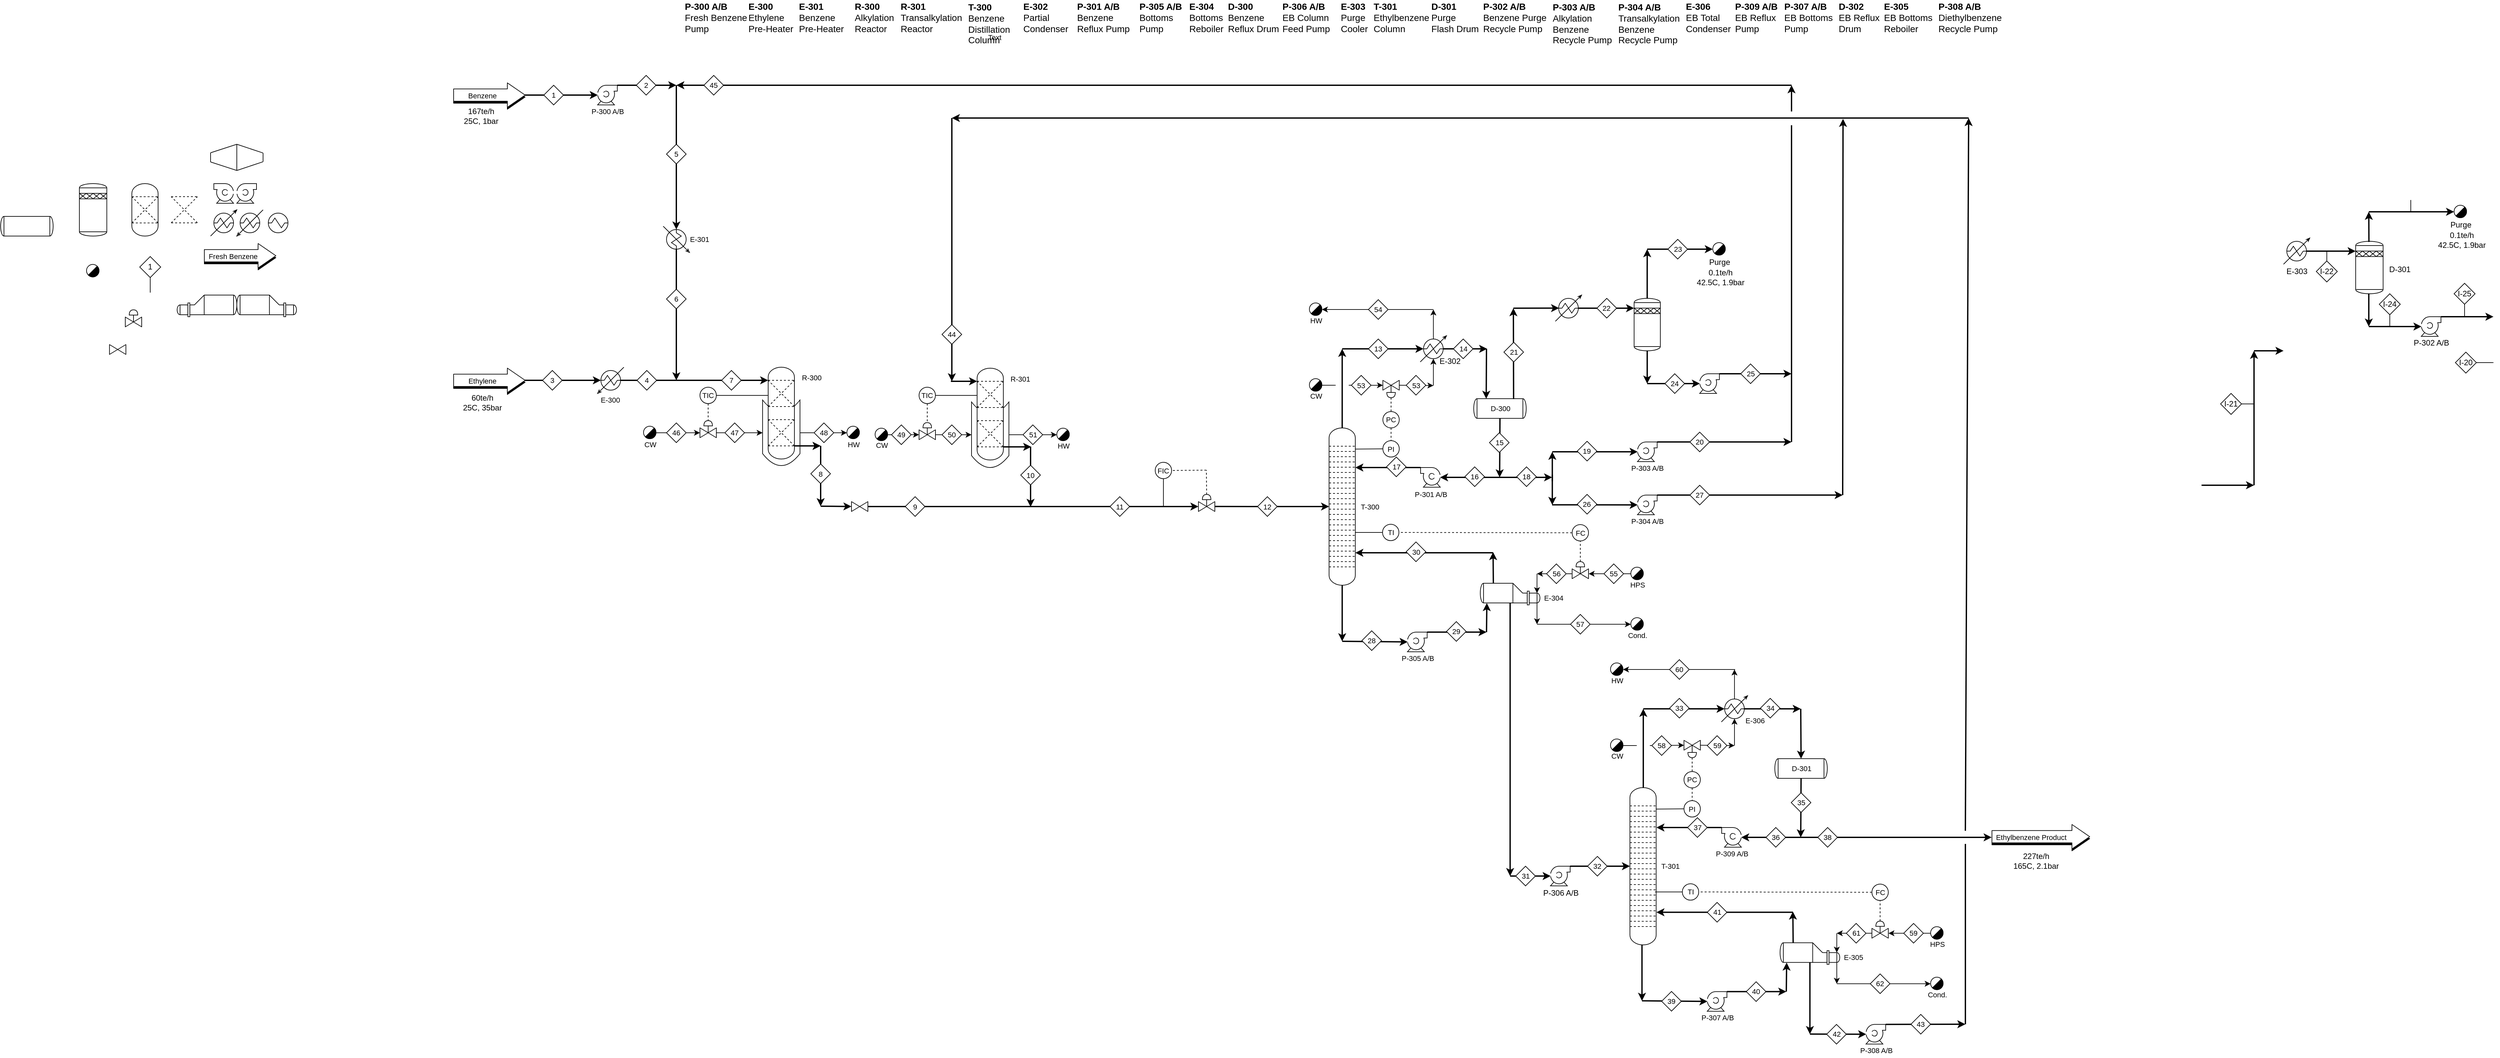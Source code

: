 <mxfile version="14.4.8" type="device"><diagram id="yvkweFGBsUxQ8cMkEkZC" name="Page-1"><mxGraphModel dx="2837" dy="2189" grid="1" gridSize="10" guides="1" tooltips="1" connect="1" arrows="1" fold="1" page="1" pageScale="1" pageWidth="827" pageHeight="1169" background="none" math="0" shadow="0"><root><mxCell id="0"/><mxCell id="1" parent="0"/><mxCell id="2iDQf0NsEqkNCJssZy96-3" value="" style="shape=dataStorage;whiteSpace=wrap;html=1;fixedSize=1;rotation=-90;size=18.201;" parent="1" vertex="1"><mxGeometry x="768.5" y="414.5" width="100" height="57" as="geometry"/></mxCell><mxCell id="2iDQf0NsEqkNCJssZy96-1" value="" style="shape=dataStorage;whiteSpace=wrap;html=1;fixedSize=1;rotation=-90;size=18.201;" parent="1" vertex="1"><mxGeometry x="450" y="411.5" width="100" height="57" as="geometry"/></mxCell><mxCell id="7zo4paSZqbN43GIhpAvP-13" value="" style="shape=flexArrow;endArrow=classic;html=1;width=18.837;endSize=8.691;endWidth=17.388;fillColor=#000000;" parent="1" edge="1"><mxGeometry width="50" height="50" relative="1" as="geometry"><mxPoint y="-72" as="sourcePoint"/><mxPoint x="110" y="-72" as="targetPoint"/></mxGeometry></mxCell><mxCell id="7zo4paSZqbN43GIhpAvP-4" value="" style="shape=mxgraph.pid.heat_exchangers.heater;html=1;pointerEvents=1;align=center;verticalLabelPosition=bottom;verticalAlign=top;dashed=0;" parent="1" vertex="1"><mxGeometry x="220" y="340" width="40" height="40" as="geometry"/></mxCell><mxCell id="7zo4paSZqbN43GIhpAvP-21" value="" style="shape=flexArrow;endArrow=classic;html=1;width=18.837;endSize=8.691;endWidth=17.388;fillColor=#000000;" parent="1" edge="1"><mxGeometry width="50" height="50" relative="1" as="geometry"><mxPoint y="363" as="sourcePoint"/><mxPoint x="110" y="363" as="targetPoint"/></mxGeometry></mxCell><mxCell id="7zo4paSZqbN43GIhpAvP-24" value="" style="endArrow=classic;html=1;fillColor=#000000;entryX=0.124;entryY=0.5;entryDx=0;entryDy=0;entryPerimeter=0;strokeWidth=2;" parent="1" target="7zo4paSZqbN43GIhpAvP-4" edge="1"><mxGeometry width="50" height="50" relative="1" as="geometry"><mxPoint x="100" y="360" as="sourcePoint"/><mxPoint x="100" y="310" as="targetPoint"/></mxGeometry></mxCell><mxCell id="7zo4paSZqbN43GIhpAvP-22" value="" style="shape=flexArrow;endArrow=classic;html=1;fillColor=#ffffff;width=18.837;endSize=8.691;endWidth=17.388;" parent="1" edge="1"><mxGeometry width="50" height="50" relative="1" as="geometry"><mxPoint y="360" as="sourcePoint"/><mxPoint x="110" y="360" as="targetPoint"/></mxGeometry></mxCell><mxCell id="7zo4paSZqbN43GIhpAvP-23" value="Ethylene" style="edgeLabel;html=1;align=center;verticalAlign=middle;resizable=0;points=[];" parent="7zo4paSZqbN43GIhpAvP-22" vertex="1" connectable="0"><mxGeometry x="-0.197" y="-1" relative="1" as="geometry"><mxPoint as="offset"/></mxGeometry></mxCell><mxCell id="7zo4paSZqbN43GIhpAvP-27" value="" style="shape=mxgraph.pid.pumps.centrifugal_pump_1;html=1;pointerEvents=1;align=center;verticalLabelPosition=bottom;verticalAlign=top;dashed=0;" parent="1" vertex="1"><mxGeometry x="220" y="-90" width="30" height="30" as="geometry"/></mxCell><mxCell id="7zo4paSZqbN43GIhpAvP-28" value="" style="endArrow=classic;html=1;fillColor=#000000;entryX=0.01;entryY=0.5;entryDx=0;entryDy=0;entryPerimeter=0;strokeWidth=2;" parent="1" target="7zo4paSZqbN43GIhpAvP-27" edge="1"><mxGeometry width="50" height="50" relative="1" as="geometry"><mxPoint x="100" y="-75" as="sourcePoint"/><mxPoint x="235.58" y="59" as="targetPoint"/></mxGeometry></mxCell><mxCell id="7zo4paSZqbN43GIhpAvP-11" value="" style="shape=flexArrow;endArrow=classic;html=1;fillColor=#ffffff;width=18.837;endSize=8.691;endWidth=17.388;" parent="1" edge="1"><mxGeometry width="50" height="50" relative="1" as="geometry"><mxPoint y="-75" as="sourcePoint"/><mxPoint x="110" y="-75" as="targetPoint"/></mxGeometry></mxCell><mxCell id="7zo4paSZqbN43GIhpAvP-12" value="Benzene" style="edgeLabel;html=1;align=center;verticalAlign=middle;resizable=0;points=[];" parent="7zo4paSZqbN43GIhpAvP-11" vertex="1" connectable="0"><mxGeometry x="-0.197" y="-1" relative="1" as="geometry"><mxPoint as="offset"/></mxGeometry></mxCell><mxCell id="7zo4paSZqbN43GIhpAvP-29" value="1" style="rhombus;whiteSpace=wrap;html=1;fontSize=11;" parent="1" vertex="1"><mxGeometry x="138" y="-90" width="30" height="30" as="geometry"/></mxCell><mxCell id="7zo4paSZqbN43GIhpAvP-30" value="" style="verticalLabelPosition=bottom;outlineConnect=0;align=center;dashed=0;html=1;verticalAlign=top;shape=mxgraph.pid2misc.column;columnType=common" parent="1" vertex="1"><mxGeometry x="480" y="340" width="40" height="140" as="geometry"/></mxCell><mxCell id="7zo4paSZqbN43GIhpAvP-32" value="" style="endArrow=none;dashed=1;html=1;fillColor=#000000;strokeWidth=1;" parent="1" edge="1"><mxGeometry width="50" height="50" relative="1" as="geometry"><mxPoint x="480" y="400" as="sourcePoint"/><mxPoint x="520" y="360" as="targetPoint"/></mxGeometry></mxCell><mxCell id="7zo4paSZqbN43GIhpAvP-33" value="" style="endArrow=none;dashed=1;html=1;fillColor=#000000;strokeWidth=1;" parent="1" edge="1"><mxGeometry width="50" height="50" relative="1" as="geometry"><mxPoint x="520" y="400" as="sourcePoint"/><mxPoint x="480" y="360" as="targetPoint"/></mxGeometry></mxCell><mxCell id="7zo4paSZqbN43GIhpAvP-34" value="" style="endArrow=none;dashed=1;html=1;strokeWidth=1;fillColor=#000000;" parent="1" edge="1"><mxGeometry width="50" height="50" relative="1" as="geometry"><mxPoint x="480" y="400" as="sourcePoint"/><mxPoint x="520" y="400" as="targetPoint"/></mxGeometry></mxCell><mxCell id="7zo4paSZqbN43GIhpAvP-35" value="" style="endArrow=none;dashed=1;html=1;strokeWidth=1;fillColor=#000000;" parent="1" edge="1"><mxGeometry width="50" height="50" relative="1" as="geometry"><mxPoint x="480" y="360" as="sourcePoint"/><mxPoint x="520" y="360" as="targetPoint"/></mxGeometry></mxCell><mxCell id="7zo4paSZqbN43GIhpAvP-53" value="" style="group" parent="1" vertex="1" connectable="0"><mxGeometry x="480" y="420" width="40" height="40" as="geometry"/></mxCell><mxCell id="7zo4paSZqbN43GIhpAvP-49" value="" style="endArrow=none;dashed=1;html=1;fillColor=#000000;strokeWidth=1;" parent="7zo4paSZqbN43GIhpAvP-53" edge="1"><mxGeometry width="50" height="50" relative="1" as="geometry"><mxPoint y="40" as="sourcePoint"/><mxPoint x="40" as="targetPoint"/></mxGeometry></mxCell><mxCell id="7zo4paSZqbN43GIhpAvP-50" value="" style="endArrow=none;dashed=1;html=1;fillColor=#000000;strokeWidth=1;" parent="7zo4paSZqbN43GIhpAvP-53" edge="1"><mxGeometry width="50" height="50" relative="1" as="geometry"><mxPoint x="40" y="40" as="sourcePoint"/><mxPoint as="targetPoint"/></mxGeometry></mxCell><mxCell id="7zo4paSZqbN43GIhpAvP-51" value="" style="endArrow=none;dashed=1;html=1;strokeWidth=1;fillColor=#000000;" parent="7zo4paSZqbN43GIhpAvP-53" edge="1"><mxGeometry width="50" height="50" relative="1" as="geometry"><mxPoint y="40" as="sourcePoint"/><mxPoint x="40" y="40" as="targetPoint"/></mxGeometry></mxCell><mxCell id="7zo4paSZqbN43GIhpAvP-52" value="" style="endArrow=none;dashed=1;html=1;strokeWidth=1;fillColor=#000000;" parent="7zo4paSZqbN43GIhpAvP-53" edge="1"><mxGeometry width="50" height="50" relative="1" as="geometry"><mxPoint as="sourcePoint"/><mxPoint x="40" as="targetPoint"/></mxGeometry></mxCell><mxCell id="7zo4paSZqbN43GIhpAvP-55" value="" style="endArrow=classic;html=1;strokeWidth=2;fillColor=#000000;exitX=0.876;exitY=0.5;exitDx=0;exitDy=0;exitPerimeter=0;entryX=0;entryY=0.143;entryDx=0;entryDy=0;entryPerimeter=0;" parent="1" source="7zo4paSZqbN43GIhpAvP-4" target="7zo4paSZqbN43GIhpAvP-30" edge="1"><mxGeometry width="50" height="50" relative="1" as="geometry"><mxPoint x="420" y="320" as="sourcePoint"/><mxPoint x="374" y="360" as="targetPoint"/></mxGeometry></mxCell><mxCell id="7zo4paSZqbN43GIhpAvP-56" value="" style="endArrow=classic;html=1;strokeWidth=2;fillColor=#000000;" parent="1" edge="1"><mxGeometry width="50" height="50" relative="1" as="geometry"><mxPoint x="2040" y="-90" as="sourcePoint"/><mxPoint x="340" y="-90" as="targetPoint"/></mxGeometry></mxCell><mxCell id="7zo4paSZqbN43GIhpAvP-57" value="" style="shape=mxgraph.pid.heat_exchangers.heater;html=1;pointerEvents=1;align=center;verticalLabelPosition=bottom;verticalAlign=top;dashed=0;rotation=-90;" parent="1" vertex="1"><mxGeometry x="320" y="125.0" width="40" height="40" as="geometry"/></mxCell><mxCell id="7zo4paSZqbN43GIhpAvP-58" value="" style="endArrow=classic;html=1;strokeWidth=2;fillColor=#000000;entryX=0.876;entryY=0.5;entryDx=0;entryDy=0;entryPerimeter=0;" parent="1" target="7zo4paSZqbN43GIhpAvP-57" edge="1"><mxGeometry width="50" height="50" relative="1" as="geometry"><mxPoint x="340" y="-90" as="sourcePoint"/><mxPoint x="340" y="-15.04" as="targetPoint"/></mxGeometry></mxCell><mxCell id="7zo4paSZqbN43GIhpAvP-59" value="" style="endArrow=classic;html=1;strokeWidth=2;fillColor=#000000;exitX=0.124;exitY=0.5;exitDx=0;exitDy=0;exitPerimeter=0;" parent="1" source="7zo4paSZqbN43GIhpAvP-57" edge="1"><mxGeometry width="50" height="50" relative="1" as="geometry"><mxPoint x="320" y="190" as="sourcePoint"/><mxPoint x="340" y="360" as="targetPoint"/></mxGeometry></mxCell><mxCell id="7zo4paSZqbN43GIhpAvP-70" value="E-300" style="text;html=1;align=center;verticalAlign=middle;resizable=0;points=[];autosize=1;fontSize=11;" parent="1" vertex="1"><mxGeometry x="219" y="380" width="40" height="20" as="geometry"/></mxCell><mxCell id="7zo4paSZqbN43GIhpAvP-71" value="P-300 A/B" style="text;html=1;align=center;verticalAlign=middle;resizable=0;points=[];autosize=1;fontSize=11;" parent="1" vertex="1"><mxGeometry x="200" y="-60" width="70" height="20" as="geometry"/></mxCell><mxCell id="7zo4paSZqbN43GIhpAvP-72" value="E-301" style="text;html=1;align=center;verticalAlign=middle;resizable=0;points=[];autosize=1;fontSize=11;" parent="1" vertex="1"><mxGeometry x="355" y="135" width="40" height="20" as="geometry"/></mxCell><mxCell id="7zo4paSZqbN43GIhpAvP-73" value="" style="endArrow=classic;html=1;strokeWidth=2;fillColor=#000000;" parent="1" edge="1"><mxGeometry width="50" height="50" relative="1" as="geometry"><mxPoint x="520" y="460" as="sourcePoint"/><mxPoint x="560" y="460" as="targetPoint"/></mxGeometry></mxCell><mxCell id="7zo4paSZqbN43GIhpAvP-74" value="R-300" style="text;html=1;align=center;verticalAlign=middle;resizable=0;points=[];autosize=1;fontSize=11;" parent="1" vertex="1"><mxGeometry x="521" y="346" width="50" height="20" as="geometry"/></mxCell><mxCell id="7zo4paSZqbN43GIhpAvP-76" value="" style="endArrow=classic;html=1;strokeWidth=2;fillColor=#000000;entryX=-0.002;entryY=0.495;entryDx=0;entryDy=0;entryPerimeter=0;" parent="1" target="u6uiniu0MazoBfbCGn-K-41" edge="1"><mxGeometry width="50" height="50" relative="1" as="geometry"><mxPoint x="560" y="552" as="sourcePoint"/><mxPoint x="606.925" y="552.425" as="targetPoint"/></mxGeometry></mxCell><mxCell id="7zo4paSZqbN43GIhpAvP-78" value="" style="verticalLabelPosition=bottom;outlineConnect=0;align=center;dashed=0;html=1;verticalAlign=top;shape=mxgraph.pid2misc.column;columnType=common" parent="1" vertex="1"><mxGeometry x="798.5" y="341.5" width="40" height="140" as="geometry"/></mxCell><mxCell id="7zo4paSZqbN43GIhpAvP-79" value="" style="endArrow=none;dashed=1;html=1;fillColor=#000000;strokeWidth=1;" parent="1" edge="1"><mxGeometry width="50" height="50" relative="1" as="geometry"><mxPoint x="798.5" y="401.5" as="sourcePoint"/><mxPoint x="838.5" y="361.5" as="targetPoint"/></mxGeometry></mxCell><mxCell id="7zo4paSZqbN43GIhpAvP-80" value="" style="endArrow=none;dashed=1;html=1;fillColor=#000000;strokeWidth=1;" parent="1" edge="1"><mxGeometry width="50" height="50" relative="1" as="geometry"><mxPoint x="838.5" y="401.5" as="sourcePoint"/><mxPoint x="798.5" y="361.5" as="targetPoint"/></mxGeometry></mxCell><mxCell id="7zo4paSZqbN43GIhpAvP-81" value="" style="endArrow=none;dashed=1;html=1;strokeWidth=1;fillColor=#000000;" parent="1" edge="1"><mxGeometry width="50" height="50" relative="1" as="geometry"><mxPoint x="798.5" y="401.5" as="sourcePoint"/><mxPoint x="838.5" y="401.5" as="targetPoint"/></mxGeometry></mxCell><mxCell id="7zo4paSZqbN43GIhpAvP-82" value="" style="endArrow=none;dashed=1;html=1;strokeWidth=1;fillColor=#000000;" parent="1" edge="1"><mxGeometry width="50" height="50" relative="1" as="geometry"><mxPoint x="798.5" y="361.5" as="sourcePoint"/><mxPoint x="838.5" y="361.5" as="targetPoint"/></mxGeometry></mxCell><mxCell id="7zo4paSZqbN43GIhpAvP-83" value="" style="group" parent="1" vertex="1" connectable="0"><mxGeometry x="798.5" y="421.5" width="40" height="40" as="geometry"/></mxCell><mxCell id="7zo4paSZqbN43GIhpAvP-84" value="" style="endArrow=none;dashed=1;html=1;fillColor=#000000;strokeWidth=1;" parent="7zo4paSZqbN43GIhpAvP-83" edge="1"><mxGeometry width="50" height="50" relative="1" as="geometry"><mxPoint y="40" as="sourcePoint"/><mxPoint x="40" as="targetPoint"/></mxGeometry></mxCell><mxCell id="7zo4paSZqbN43GIhpAvP-85" value="" style="endArrow=none;dashed=1;html=1;fillColor=#000000;strokeWidth=1;" parent="7zo4paSZqbN43GIhpAvP-83" edge="1"><mxGeometry width="50" height="50" relative="1" as="geometry"><mxPoint x="40" y="40" as="sourcePoint"/><mxPoint as="targetPoint"/></mxGeometry></mxCell><mxCell id="7zo4paSZqbN43GIhpAvP-86" value="" style="endArrow=none;dashed=1;html=1;strokeWidth=1;fillColor=#000000;" parent="7zo4paSZqbN43GIhpAvP-83" edge="1"><mxGeometry width="50" height="50" relative="1" as="geometry"><mxPoint y="40" as="sourcePoint"/><mxPoint x="40" y="40" as="targetPoint"/></mxGeometry></mxCell><mxCell id="7zo4paSZqbN43GIhpAvP-87" value="" style="endArrow=none;dashed=1;html=1;strokeWidth=1;fillColor=#000000;" parent="7zo4paSZqbN43GIhpAvP-83" edge="1"><mxGeometry width="50" height="50" relative="1" as="geometry"><mxPoint as="sourcePoint"/><mxPoint x="40" as="targetPoint"/></mxGeometry></mxCell><mxCell id="7zo4paSZqbN43GIhpAvP-88" value="R-301" style="text;html=1;align=center;verticalAlign=middle;resizable=0;points=[];autosize=1;fontSize=11;" parent="1" vertex="1"><mxGeometry x="838.5" y="348" width="50" height="20" as="geometry"/></mxCell><mxCell id="7zo4paSZqbN43GIhpAvP-106" value="" style="endArrow=classic;html=1;strokeWidth=2;fillColor=#000000;exitX=1.005;exitY=0.495;exitDx=0;exitDy=0;exitPerimeter=0;" parent="1" target="u6uiniu0MazoBfbCGn-K-63" edge="1" source="u6uiniu0MazoBfbCGn-K-59"><mxGeometry width="50" height="50" relative="1" as="geometry"><mxPoint x="1206.04" y="552.5" as="sourcePoint"/><mxPoint x="1295.04" y="553" as="targetPoint"/></mxGeometry></mxCell><mxCell id="7zo4paSZqbN43GIhpAvP-110" value="5" style="rhombus;whiteSpace=wrap;html=1;fontSize=11;" parent="1" vertex="1"><mxGeometry x="325" width="30" height="30" as="geometry"/></mxCell><mxCell id="7zo4paSZqbN43GIhpAvP-112" value="6" style="rhombus;whiteSpace=wrap;html=1;fontSize=11;" parent="1" vertex="1"><mxGeometry x="325" y="221" width="30" height="30" as="geometry"/></mxCell><mxCell id="7zo4paSZqbN43GIhpAvP-114" value="3" style="rhombus;whiteSpace=wrap;html=1;fontSize=11;" parent="1" vertex="1"><mxGeometry x="136" y="345" width="30" height="30" as="geometry"/></mxCell><mxCell id="7zo4paSZqbN43GIhpAvP-116" value="4" style="rhombus;whiteSpace=wrap;html=1;fontSize=11;" parent="1" vertex="1"><mxGeometry x="280" y="345" width="30" height="30" as="geometry"/></mxCell><mxCell id="7zo4paSZqbN43GIhpAvP-119" value="7" style="rhombus;whiteSpace=wrap;html=1;fontSize=11;" parent="1" vertex="1"><mxGeometry x="409" y="345" width="30" height="30" as="geometry"/></mxCell><mxCell id="7zo4paSZqbN43GIhpAvP-129" value="" style="endArrow=classic;html=1;strokeWidth=2;fillColor=#000000;" parent="1" edge="1"><mxGeometry width="50" height="50" relative="1" as="geometry"><mxPoint x="520" y="460" as="sourcePoint"/><mxPoint x="560" y="460" as="targetPoint"/></mxGeometry></mxCell><mxCell id="7zo4paSZqbN43GIhpAvP-130" value="" style="endArrow=classic;html=1;strokeWidth=2;fillColor=#000000;entryX=-0.001;entryY=0.499;entryDx=0;entryDy=0;entryPerimeter=0;exitX=1.004;exitY=0.503;exitDx=0;exitDy=0;exitPerimeter=0;" parent="1" source="u6uiniu0MazoBfbCGn-K-41" target="u6uiniu0MazoBfbCGn-K-59" edge="1"><mxGeometry width="50" height="50" relative="1" as="geometry"><mxPoint x="633" y="552" as="sourcePoint"/><mxPoint x="1135.9" y="552.5" as="targetPoint"/></mxGeometry></mxCell><mxCell id="7zo4paSZqbN43GIhpAvP-131" value="" style="endArrow=classic;html=1;strokeWidth=2;fillColor=#000000;" parent="1" edge="1"><mxGeometry width="50" height="50" relative="1" as="geometry"><mxPoint x="560" y="460" as="sourcePoint"/><mxPoint x="560" y="552" as="targetPoint"/></mxGeometry></mxCell><mxCell id="7zo4paSZqbN43GIhpAvP-132" value="8" style="rhombus;whiteSpace=wrap;html=1;fontSize=11;" parent="1" vertex="1"><mxGeometry x="545" y="487.5" width="30" height="30" as="geometry"/></mxCell><mxCell id="7zo4paSZqbN43GIhpAvP-139" value="12" style="rhombus;whiteSpace=wrap;html=1;fontSize=11;" parent="1" vertex="1"><mxGeometry x="1226" y="537.5" width="30" height="30" as="geometry"/></mxCell><mxCell id="7zo4paSZqbN43GIhpAvP-141" value="T-300" style="text;html=1;align=center;verticalAlign=middle;resizable=0;points=[];autosize=1;fontSize=11;" parent="1" vertex="1"><mxGeometry x="1376.54" y="542.54" width="40" height="20" as="geometry"/></mxCell><mxCell id="7zo4paSZqbN43GIhpAvP-154" value="9" style="rhombus;whiteSpace=wrap;html=1;fontSize=11;" parent="1" vertex="1"><mxGeometry x="689" y="537.5" width="30" height="30" as="geometry"/></mxCell><mxCell id="7zo4paSZqbN43GIhpAvP-156" value="11" style="rhombus;whiteSpace=wrap;html=1;fontSize=11;" parent="1" vertex="1"><mxGeometry x="1001" y="537.5" width="30" height="30" as="geometry"/></mxCell><mxCell id="7zo4paSZqbN43GIhpAvP-158" value="" style="endArrow=classic;html=1;strokeWidth=2;fillColor=#000000;exitX=1;exitY=0;exitDx=0;exitDy=0;exitPerimeter=0;" parent="1" source="7zo4paSZqbN43GIhpAvP-27" edge="1"><mxGeometry width="50" height="50" relative="1" as="geometry"><mxPoint x="260" y="-90" as="sourcePoint"/><mxPoint x="340" y="-90" as="targetPoint"/></mxGeometry></mxCell><mxCell id="7zo4paSZqbN43GIhpAvP-170" value="" style="endArrow=classic;html=1;strokeWidth=2;fillColor=#000000;" parent="1" edge="1"><mxGeometry width="50" height="50" relative="1" as="geometry"><mxPoint x="2310" y="-40" as="sourcePoint"/><mxPoint x="760" y="-40" as="targetPoint"/></mxGeometry></mxCell><mxCell id="7zo4paSZqbN43GIhpAvP-171" value="" style="endArrow=classic;html=1;strokeWidth=2;fillColor=#000000;" parent="1" edge="1"><mxGeometry width="50" height="50" relative="1" as="geometry"><mxPoint x="760" y="-40" as="sourcePoint"/><mxPoint x="760" y="361.5" as="targetPoint"/></mxGeometry></mxCell><mxCell id="7zo4paSZqbN43GIhpAvP-174" value="" style="endArrow=classic;html=1;strokeWidth=2;fillColor=#000000;" parent="1" edge="1"><mxGeometry width="50" height="50" relative="1" as="geometry"><mxPoint x="758.5" y="361.5" as="sourcePoint"/><mxPoint x="798.5" y="361.5" as="targetPoint"/></mxGeometry></mxCell><mxCell id="7zo4paSZqbN43GIhpAvP-175" value="" style="endArrow=classic;html=1;strokeWidth=2;fillColor=#000000;" parent="1" edge="1"><mxGeometry width="50" height="50" relative="1" as="geometry"><mxPoint x="838.5" y="461.5" as="sourcePoint"/><mxPoint x="881" y="461.5" as="targetPoint"/></mxGeometry></mxCell><mxCell id="7zo4paSZqbN43GIhpAvP-196" value="T-301" style="text;html=1;align=center;verticalAlign=middle;resizable=0;points=[];autosize=1;fontSize=11;" parent="1" vertex="1"><mxGeometry x="1835.16" y="1091.04" width="40" height="20" as="geometry"/></mxCell><mxCell id="7zo4paSZqbN43GIhpAvP-233" value="" style="endArrow=classic;html=1;strokeWidth=2;fillColor=#000000;" parent="1" edge="1"><mxGeometry width="50" height="50" relative="1" as="geometry"><mxPoint x="2040" y="-50" as="sourcePoint"/><mxPoint x="2040" y="-90" as="targetPoint"/></mxGeometry></mxCell><mxCell id="7zo4paSZqbN43GIhpAvP-251" value="" style="endArrow=none;html=1;strokeWidth=2;fillColor=#000000;endFill=0;" parent="1" edge="1"><mxGeometry width="50" height="50" relative="1" as="geometry"><mxPoint x="2040" y="454" as="sourcePoint"/><mxPoint x="2040" y="-29" as="targetPoint"/></mxGeometry></mxCell><mxCell id="7zo4paSZqbN43GIhpAvP-254" value="" style="endArrow=classic;html=1;strokeWidth=2;fillColor=#000000;" parent="1" edge="1"><mxGeometry width="50" height="50" relative="1" as="geometry"><mxPoint x="2118" y="535" as="sourcePoint"/><mxPoint x="2118.5" y="-38.75" as="targetPoint"/></mxGeometry></mxCell><mxCell id="7zo4paSZqbN43GIhpAvP-266" value="" style="endArrow=classic;html=1;strokeWidth=2;fillColor=#000000;exitX=1;exitY=0;exitDx=0;exitDy=0;exitPerimeter=0;" parent="1" source="u6uiniu0MazoBfbCGn-K-309" edge="1"><mxGeometry width="50" height="50" relative="1" as="geometry"><mxPoint x="3165.04" y="1201" as="sourcePoint"/><mxPoint x="2305.04" y="1342" as="targetPoint"/></mxGeometry></mxCell><mxCell id="7zo4paSZqbN43GIhpAvP-267" value="" style="endArrow=classic;html=1;strokeWidth=2;fillColor=#000000;" parent="1" edge="1"><mxGeometry width="50" height="50" relative="1" as="geometry"><mxPoint x="2305" y="1047" as="sourcePoint"/><mxPoint x="2310" y="-40" as="targetPoint"/></mxGeometry></mxCell><mxCell id="7zo4paSZqbN43GIhpAvP-268" value="" style="endArrow=none;html=1;strokeWidth=2;fillColor=#000000;endFill=0;" parent="1" edge="1"><mxGeometry width="50" height="50" relative="1" as="geometry"><mxPoint x="2305.04" y="1342" as="sourcePoint"/><mxPoint x="2305.04" y="1067" as="targetPoint"/></mxGeometry></mxCell><mxCell id="7zo4paSZqbN43GIhpAvP-296" value="44" style="rhombus;whiteSpace=wrap;html=1;fontSize=11;" parent="1" vertex="1"><mxGeometry x="745" y="275" width="30" height="30" as="geometry"/></mxCell><mxCell id="7zo4paSZqbN43GIhpAvP-353" value="P-308 A/B" style="text;html=1;align=center;verticalAlign=middle;resizable=0;points=[];autosize=1;fontSize=11;" parent="1" vertex="1"><mxGeometry x="2138.54" y="1372.25" width="60" height="20" as="geometry"/></mxCell><mxCell id="7zo4paSZqbN43GIhpAvP-358" value="" style="shape=mxgraph.pid.heat_exchangers.condenser;html=1;pointerEvents=1;align=center;verticalLabelPosition=bottom;verticalAlign=top;dashed=0;" parent="1" vertex="1"><mxGeometry x="-370" y="100" width="40" height="40" as="geometry"/></mxCell><mxCell id="7zo4paSZqbN43GIhpAvP-359" value="" style="shape=mxgraph.pid.heat_exchangers.heater;html=1;pointerEvents=1;align=center;verticalLabelPosition=bottom;verticalAlign=top;dashed=0;" parent="1" vertex="1"><mxGeometry x="-330" y="100.0" width="40" height="40" as="geometry"/></mxCell><mxCell id="7zo4paSZqbN43GIhpAvP-360" value="" style="shape=flexArrow;endArrow=classic;html=1;width=18.837;endSize=8.691;endWidth=17.388;fillColor=#000000;" parent="1" edge="1"><mxGeometry width="50" height="50" relative="1" as="geometry"><mxPoint x="-380" y="173" as="sourcePoint"/><mxPoint x="-270" y="173" as="targetPoint"/></mxGeometry></mxCell><mxCell id="7zo4paSZqbN43GIhpAvP-361" value="" style="shape=flexArrow;endArrow=classic;html=1;fillColor=#ffffff;width=18.837;endSize=8.691;endWidth=17.388;" parent="1" edge="1"><mxGeometry width="50" height="50" relative="1" as="geometry"><mxPoint x="-380" y="170" as="sourcePoint"/><mxPoint x="-270" y="170" as="targetPoint"/></mxGeometry></mxCell><mxCell id="7zo4paSZqbN43GIhpAvP-362" value="Fresh Benzene" style="edgeLabel;html=1;align=center;verticalAlign=middle;resizable=0;points=[];" parent="7zo4paSZqbN43GIhpAvP-361" vertex="1" connectable="0"><mxGeometry x="-0.197" y="-1" relative="1" as="geometry"><mxPoint as="offset"/></mxGeometry></mxCell><mxCell id="7zo4paSZqbN43GIhpAvP-363" value="" style="shape=mxgraph.pid.pumps.centrifugal_pump_3;html=1;pointerEvents=1;align=center;verticalLabelPosition=bottom;verticalAlign=top;dashed=0;" parent="1" vertex="1"><mxGeometry x="-365" y="60" width="30" height="30" as="geometry"/></mxCell><mxCell id="7zo4paSZqbN43GIhpAvP-364" value="" style="shape=mxgraph.pid.pumps.centrifugal_pump_1;html=1;pointerEvents=1;align=center;verticalLabelPosition=bottom;verticalAlign=top;dashed=0;" parent="1" vertex="1"><mxGeometry x="-330" y="60" width="30" height="30" as="geometry"/></mxCell><mxCell id="7zo4paSZqbN43GIhpAvP-365" value="" style="endArrow=none;dashed=1;html=1;fillColor=#000000;strokeWidth=1;" parent="1" edge="1"><mxGeometry width="50" height="50" relative="1" as="geometry"><mxPoint x="-430" y="119.9" as="sourcePoint"/><mxPoint x="-390" y="79.9" as="targetPoint"/></mxGeometry></mxCell><mxCell id="7zo4paSZqbN43GIhpAvP-366" value="" style="endArrow=none;dashed=1;html=1;fillColor=#000000;strokeWidth=1;" parent="1" edge="1"><mxGeometry width="50" height="50" relative="1" as="geometry"><mxPoint x="-390" y="119.9" as="sourcePoint"/><mxPoint x="-430" y="79.9" as="targetPoint"/></mxGeometry></mxCell><mxCell id="7zo4paSZqbN43GIhpAvP-367" value="" style="endArrow=none;dashed=1;html=1;strokeWidth=1;fillColor=#000000;" parent="1" edge="1"><mxGeometry width="50" height="50" relative="1" as="geometry"><mxPoint x="-430" y="119.9" as="sourcePoint"/><mxPoint x="-390" y="119.9" as="targetPoint"/></mxGeometry></mxCell><mxCell id="7zo4paSZqbN43GIhpAvP-368" value="" style="endArrow=none;dashed=1;html=1;strokeWidth=1;fillColor=#000000;" parent="1" edge="1"><mxGeometry width="50" height="50" relative="1" as="geometry"><mxPoint x="-430" y="79.9" as="sourcePoint"/><mxPoint x="-390" y="79.9" as="targetPoint"/></mxGeometry></mxCell><mxCell id="7zo4paSZqbN43GIhpAvP-369" value="" style="verticalLabelPosition=bottom;outlineConnect=0;align=center;dashed=0;html=1;verticalAlign=top;shape=mxgraph.pid2misc.column;columnType=common" parent="1" vertex="1"><mxGeometry x="-490" y="60" width="40" height="80" as="geometry"/></mxCell><mxCell id="7zo4paSZqbN43GIhpAvP-370" value="" style="endArrow=none;dashed=1;html=1;fillColor=#000000;strokeWidth=1;" parent="1" edge="1"><mxGeometry width="50" height="50" relative="1" as="geometry"><mxPoint x="-490" y="120" as="sourcePoint"/><mxPoint x="-450" y="80" as="targetPoint"/></mxGeometry></mxCell><mxCell id="7zo4paSZqbN43GIhpAvP-371" value="" style="endArrow=none;dashed=1;html=1;fillColor=#000000;strokeWidth=1;" parent="1" edge="1"><mxGeometry width="50" height="50" relative="1" as="geometry"><mxPoint x="-450" y="120" as="sourcePoint"/><mxPoint x="-490" y="80" as="targetPoint"/></mxGeometry></mxCell><mxCell id="7zo4paSZqbN43GIhpAvP-372" value="" style="endArrow=none;dashed=1;html=1;strokeWidth=1;fillColor=#000000;" parent="1" edge="1"><mxGeometry width="50" height="50" relative="1" as="geometry"><mxPoint x="-490" y="120" as="sourcePoint"/><mxPoint x="-450" y="120" as="targetPoint"/></mxGeometry></mxCell><mxCell id="7zo4paSZqbN43GIhpAvP-373" value="" style="endArrow=none;dashed=1;html=1;strokeWidth=1;fillColor=#000000;" parent="1" edge="1"><mxGeometry width="50" height="50" relative="1" as="geometry"><mxPoint x="-490" y="80" as="sourcePoint"/><mxPoint x="-450" y="80" as="targetPoint"/></mxGeometry></mxCell><mxCell id="7zo4paSZqbN43GIhpAvP-374" value="" style="group" parent="1" vertex="1" connectable="0"><mxGeometry x="-330" width="40" height="40" as="geometry"/></mxCell><mxCell id="7zo4paSZqbN43GIhpAvP-375" value="" style="endArrow=none;html=1;" parent="7zo4paSZqbN43GIhpAvP-374" edge="1"><mxGeometry width="50" height="50" relative="1" as="geometry"><mxPoint y="40" as="sourcePoint"/><mxPoint as="targetPoint"/></mxGeometry></mxCell><mxCell id="7zo4paSZqbN43GIhpAvP-376" value="" style="endArrow=none;html=1;" parent="7zo4paSZqbN43GIhpAvP-374" edge="1"><mxGeometry width="50" height="50" relative="1" as="geometry"><mxPoint x="40" y="26.667" as="sourcePoint"/><mxPoint x="40" y="13.333" as="targetPoint"/></mxGeometry></mxCell><mxCell id="7zo4paSZqbN43GIhpAvP-377" value="" style="endArrow=none;html=1;" parent="7zo4paSZqbN43GIhpAvP-374" edge="1"><mxGeometry width="50" height="50" relative="1" as="geometry"><mxPoint x="40" y="26.667" as="sourcePoint"/><mxPoint y="40" as="targetPoint"/></mxGeometry></mxCell><mxCell id="7zo4paSZqbN43GIhpAvP-378" value="" style="endArrow=none;html=1;" parent="7zo4paSZqbN43GIhpAvP-374" edge="1"><mxGeometry width="50" height="50" relative="1" as="geometry"><mxPoint x="40" y="13.333" as="sourcePoint"/><mxPoint as="targetPoint"/></mxGeometry></mxCell><mxCell id="7zo4paSZqbN43GIhpAvP-379" value="" style="shape=mxgraph.pid.heat_exchangers.reboiler;html=1;pointerEvents=1;align=center;verticalLabelPosition=bottom;verticalAlign=top;dashed=0;flipH=0;direction=east;flipV=0;" parent="1" vertex="1"><mxGeometry x="-421" y="230" width="91" height="33" as="geometry"/></mxCell><mxCell id="7zo4paSZqbN43GIhpAvP-380" value="" style="shape=mxgraph.pid.heat_exchangers.reboiler;html=1;pointerEvents=1;align=center;verticalLabelPosition=bottom;verticalAlign=top;dashed=0;flipH=1;" parent="1" vertex="1"><mxGeometry x="-330" y="230.0" width="91" height="33" as="geometry"/></mxCell><mxCell id="7zo4paSZqbN43GIhpAvP-381" value="" style="group;rotation=-180;" parent="1" vertex="1" connectable="0"><mxGeometry x="-370" width="40" height="40" as="geometry"/></mxCell><mxCell id="7zo4paSZqbN43GIhpAvP-382" value="" style="endArrow=none;html=1;" parent="7zo4paSZqbN43GIhpAvP-381" edge="1"><mxGeometry width="50" height="50" relative="1" as="geometry"><mxPoint x="40" as="sourcePoint"/><mxPoint x="40" y="40" as="targetPoint"/></mxGeometry></mxCell><mxCell id="7zo4paSZqbN43GIhpAvP-383" value="" style="endArrow=none;html=1;" parent="7zo4paSZqbN43GIhpAvP-381" edge="1"><mxGeometry width="50" height="50" relative="1" as="geometry"><mxPoint y="13" as="sourcePoint"/><mxPoint y="27" as="targetPoint"/></mxGeometry></mxCell><mxCell id="7zo4paSZqbN43GIhpAvP-384" value="" style="endArrow=none;html=1;" parent="7zo4paSZqbN43GIhpAvP-381" edge="1"><mxGeometry width="50" height="50" relative="1" as="geometry"><mxPoint y="13" as="sourcePoint"/><mxPoint x="40" as="targetPoint"/></mxGeometry></mxCell><mxCell id="7zo4paSZqbN43GIhpAvP-385" value="" style="endArrow=none;html=1;" parent="7zo4paSZqbN43GIhpAvP-381" edge="1"><mxGeometry width="50" height="50" relative="1" as="geometry"><mxPoint y="27" as="sourcePoint"/><mxPoint x="40" y="40" as="targetPoint"/></mxGeometry></mxCell><mxCell id="7zo4paSZqbN43GIhpAvP-386" value="" style="shape=stencil(tVbRjoIwEPwaHjFA4Q4fL+i93FdULNijtqSgcH9/pYuJyNnDpiQk0hmYnd3tUj2UNSdcEy8KcFOTvPXQzouiK5YUH5iCI8WcANwmG5QCwvGZAPjFRV754tIqdCcvZ+CbVoqKdPTYju9SfiKStsB2gMXBsER7L/hQ4HChLBecKxdU8EZjnw/8AedVKcWFHyfEja7xEHBG3OizuA6Z9vfxo+AHlu+bty0Aj2GnIozy5yLpUhUsc3XDsCyJr+79guESJEZBOQYI0bgeIyRjhTtC6ru3QoD7iUbv4542vhQtHko64V41PE3brnTrJh0vz3qp4ZyJhjx9CmUKn205jT7ZpygrhCSGDVxQxmB4DFGHVnwLytVK/+iUQNOQ04vTscJwLBUxGbHcr7ZjarISOrGyWMVkxU1/nDTIsiqhk4TceEFrFNeyz3E6UUGxlUoSulBxUpbQsizGRlt6QU68vDpFfx8bN+7fr7/xiNDaszNGo/A/TwO/);html=1;pointerEvents=1;align=center;verticalLabelPosition=bottom;verticalAlign=top;dashed=0;" parent="1" vertex="1"><mxGeometry x="-570" y="60" width="41.82" height="80" as="geometry"/></mxCell><mxCell id="7zo4paSZqbN43GIhpAvP-387" value="" style="shape=mxgraph.pid.vessels.drum_or_condenser;html=1;pointerEvents=1;align=center;verticalLabelPosition=bottom;verticalAlign=top;dashed=0;" parent="1" vertex="1"><mxGeometry x="-690" y="110" width="80" height="30" as="geometry"/></mxCell><mxCell id="7zo4paSZqbN43GIhpAvP-388" value="" style="shape=mxgraph.pid.heat_exchangers.shell_and_tube_heat_exchanger_1;html=1;pointerEvents=1;align=center;verticalLabelPosition=bottom;verticalAlign=top;dashed=0;" parent="1" vertex="1"><mxGeometry x="-282" y="105" width="30" height="30" as="geometry"/></mxCell><mxCell id="7zo4paSZqbN43GIhpAvP-389" value="1" style="rhombus;whiteSpace=wrap;html=1;" parent="1" vertex="1"><mxGeometry x="-478" y="171.26" width="32" height="32" as="geometry"/></mxCell><mxCell id="7zo4paSZqbN43GIhpAvP-390" value="" style="endArrow=none;html=1;strokeWidth=1;fillColor=#000000;entryX=0.5;entryY=1;entryDx=0;entryDy=0;" parent="1" target="7zo4paSZqbN43GIhpAvP-389" edge="1"><mxGeometry width="50" height="50" relative="1" as="geometry"><mxPoint x="-462" y="226.26" as="sourcePoint"/><mxPoint x="-608" y="166.26" as="targetPoint"/></mxGeometry></mxCell><mxCell id="7zo4paSZqbN43GIhpAvP-397" value="" style="shape=mxgraph.pid.fittings.self-operating_release_valve;html=1;align=center;verticalLabelPosition=bottom;verticalAlign=top;dashed=0;" parent="1" vertex="1"><mxGeometry x="-559.09" y="183.26" width="20" height="20" as="geometry"/></mxCell><mxCell id="_X0CzpGAFyMtnNz066Z8-5" value="P-300 A/B&lt;br&gt;&lt;span style=&quot;font-weight: normal&quot;&gt;Fresh Benzene&lt;br&gt;Pump&lt;/span&gt;" style="text;html=1;align=left;verticalAlign=middle;resizable=0;points=[];autosize=1;fontStyle=1;fontSize=14;" parent="1" vertex="1"><mxGeometry x="351" y="-220" width="105" height="54" as="geometry"/></mxCell><mxCell id="_X0CzpGAFyMtnNz066Z8-7" value="E-300&lt;br&gt;&lt;span style=&quot;font-weight: normal&quot;&gt;Ethylene&lt;br&gt;Pre-Heater&lt;/span&gt;" style="text;html=1;align=left;verticalAlign=middle;resizable=0;points=[];autosize=1;fontStyle=1;fontSize=14;" parent="1" vertex="1"><mxGeometry x="448" y="-220" width="79" height="54" as="geometry"/></mxCell><mxCell id="_X0CzpGAFyMtnNz066Z8-8" value="E-301&lt;br&gt;&lt;span style=&quot;font-weight: normal&quot;&gt;Benzene&amp;nbsp;&lt;br&gt;Pre-Heater&lt;/span&gt;" style="text;html=1;align=left;verticalAlign=middle;resizable=0;points=[];autosize=1;fontStyle=1;fontSize=14;" parent="1" vertex="1"><mxGeometry x="525" y="-220" width="79" height="54" as="geometry"/></mxCell><mxCell id="_X0CzpGAFyMtnNz066Z8-9" value="R-300&lt;br&gt;&lt;span style=&quot;font-weight: normal&quot;&gt;Alkylation&lt;br&gt;Reactor&lt;/span&gt;" style="text;html=1;align=left;verticalAlign=middle;resizable=0;points=[];autosize=1;fontStyle=1;fontSize=14;" parent="1" vertex="1"><mxGeometry x="610" y="-220" width="70" height="54" as="geometry"/></mxCell><mxCell id="_X0CzpGAFyMtnNz066Z8-10" value="R-301&lt;br&gt;&lt;span style=&quot;font-weight: normal&quot;&gt;Transalkylation&lt;/span&gt;&lt;br&gt;&lt;span style=&quot;font-weight: normal&quot;&gt;Reactor&lt;/span&gt;" style="text;html=1;align=left;verticalAlign=middle;resizable=0;points=[];autosize=1;fontStyle=1;fontSize=14;" parent="1" vertex="1"><mxGeometry x="680" y="-220" width="103" height="54" as="geometry"/></mxCell><mxCell id="_X0CzpGAFyMtnNz066Z8-11" value="T-300&lt;br&gt;&lt;span style=&quot;font-weight: normal&quot;&gt;Benzene&lt;/span&gt;&lt;br&gt;&lt;span style=&quot;font-weight: normal&quot;&gt;Distillation&lt;br&gt;Column&lt;/span&gt;" style="text;html=1;align=left;verticalAlign=middle;resizable=0;points=[];autosize=1;fontStyle=1;fontSize=14;" parent="1" vertex="1"><mxGeometry x="783" y="-220" width="74" height="71" as="geometry"/></mxCell><mxCell id="u6uiniu0MazoBfbCGn-K-315" value="Text" style="text;html=1;align=center;verticalAlign=middle;resizable=0;points=[];autosize=1;fontSize=11;" vertex="1" parent="_X0CzpGAFyMtnNz066Z8-11"><mxGeometry x="22" y="47" width="40" height="20" as="geometry"/></mxCell><mxCell id="_X0CzpGAFyMtnNz066Z8-12" value="E-302&lt;br&gt;&lt;span style=&quot;font-weight: normal&quot;&gt;Partial&amp;nbsp;&lt;/span&gt;&lt;br&gt;&lt;span style=&quot;font-weight: normal&quot;&gt;Condenser&lt;/span&gt;" style="text;html=1;align=left;verticalAlign=middle;resizable=0;points=[];autosize=1;fontStyle=1;fontSize=14;" parent="1" vertex="1"><mxGeometry x="867" y="-220" width="79" height="54" as="geometry"/></mxCell><mxCell id="_X0CzpGAFyMtnNz066Z8-13" value="P-301 A/B&lt;br&gt;&lt;span style=&quot;font-weight: 400&quot;&gt;Benzene&lt;br&gt;&lt;/span&gt;&lt;span style=&quot;font-weight: normal&quot;&gt;Reflux Pump&lt;/span&gt;" style="text;html=1;align=left;verticalAlign=middle;resizable=0;points=[];autosize=1;fontStyle=1;fontSize=14;" parent="1" vertex="1"><mxGeometry x="949" y="-220" width="90" height="54" as="geometry"/></mxCell><mxCell id="_X0CzpGAFyMtnNz066Z8-14" value="P-305 A/B&lt;br&gt;&lt;span style=&quot;font-weight: normal&quot;&gt;Bottoms &lt;br&gt;Pump&lt;/span&gt;" style="text;html=1;align=left;verticalAlign=middle;resizable=0;points=[];autosize=1;fontStyle=1;fontSize=14;" parent="1" vertex="1"><mxGeometry x="1044" y="-220" width="75" height="54" as="geometry"/></mxCell><mxCell id="_X0CzpGAFyMtnNz066Z8-15" value="E-304&lt;br&gt;&lt;span style=&quot;font-weight: normal&quot;&gt;Bottoms&lt;/span&gt;&lt;br&gt;&lt;span style=&quot;font-weight: normal&quot;&gt;Reboiler&lt;/span&gt;" style="text;html=1;align=left;verticalAlign=middle;resizable=0;points=[];autosize=1;fontStyle=1;fontSize=14;" parent="1" vertex="1"><mxGeometry x="1120" y="-220" width="62" height="54" as="geometry"/></mxCell><mxCell id="_X0CzpGAFyMtnNz066Z8-16" value="D-300&lt;br&gt;&lt;span style=&quot;font-weight: 400&quot;&gt;Benzene&lt;/span&gt;&lt;br&gt;&lt;span style=&quot;font-weight: normal&quot;&gt;Reflux Drum&lt;/span&gt;" style="text;html=1;align=left;verticalAlign=middle;resizable=0;points=[];autosize=1;fontStyle=1;fontSize=14;" parent="1" vertex="1"><mxGeometry x="1179" y="-220" width="88" height="54" as="geometry"/></mxCell><mxCell id="_X0CzpGAFyMtnNz066Z8-17" value="P-306 A/B&lt;br&gt;&lt;span style=&quot;font-weight: normal&quot;&gt;EB Column&lt;/span&gt;&lt;br&gt;&lt;span style=&quot;font-weight: 400&quot;&gt;Feed Pump&lt;/span&gt;" style="text;html=1;align=left;verticalAlign=middle;resizable=0;points=[];autosize=1;fontStyle=1;fontSize=14;" parent="1" vertex="1"><mxGeometry x="1262" y="-220" width="83" height="54" as="geometry"/></mxCell><mxCell id="_X0CzpGAFyMtnNz066Z8-18" value="E-303&lt;br&gt;&lt;span style=&quot;font-weight: normal&quot;&gt;Purge&lt;br&gt;Cooler&lt;/span&gt;" style="text;html=1;align=left;verticalAlign=middle;resizable=0;points=[];autosize=1;fontStyle=1;fontSize=14;" parent="1" vertex="1"><mxGeometry x="1351" y="-220" width="51" height="54" as="geometry"/></mxCell><mxCell id="_X0CzpGAFyMtnNz066Z8-19" value="T-301&lt;br&gt;&lt;span style=&quot;font-weight: normal&quot;&gt;Ethylbenzene&lt;br&gt;Column&lt;/span&gt;" style="text;html=1;align=left;verticalAlign=middle;resizable=0;points=[];autosize=1;fontStyle=1;fontSize=14;" parent="1" vertex="1"><mxGeometry x="1401" y="-220" width="95" height="54" as="geometry"/></mxCell><mxCell id="_X0CzpGAFyMtnNz066Z8-20" value="D-301&lt;br&gt;&lt;span style=&quot;font-weight: normal&quot;&gt;Purge&lt;/span&gt;&lt;br&gt;&lt;span style=&quot;font-weight: normal&quot;&gt;Flash Drum&lt;/span&gt;" style="text;html=1;align=left;verticalAlign=middle;resizable=0;points=[];autosize=1;fontStyle=1;fontSize=14;" parent="1" vertex="1"><mxGeometry x="1489" y="-220" width="83" height="54" as="geometry"/></mxCell><mxCell id="_X0CzpGAFyMtnNz066Z8-21" value="P-302 A/B&lt;br&gt;&lt;span style=&quot;font-weight: normal&quot;&gt;Benzene Purge&lt;/span&gt;&lt;br&gt;&lt;span style=&quot;font-weight: 400&quot;&gt;Recycle Pump&lt;/span&gt;" style="text;html=1;align=left;verticalAlign=middle;resizable=0;points=[];autosize=1;fontStyle=1;fontSize=14;" parent="1" vertex="1"><mxGeometry x="1568" y="-220" width="107" height="54" as="geometry"/></mxCell><mxCell id="_X0CzpGAFyMtnNz066Z8-22" value="P-303 A/B&lt;br&gt;&lt;span style=&quot;font-weight: normal&quot;&gt;Alkylation&lt;br&gt;Benzene&lt;br&gt;Recycle Pump&lt;/span&gt;" style="text;html=1;align=left;verticalAlign=middle;resizable=0;points=[];autosize=1;fontStyle=1;fontSize=14;" parent="1" vertex="1"><mxGeometry x="1674" y="-220" width="100" height="71" as="geometry"/></mxCell><mxCell id="_X0CzpGAFyMtnNz066Z8-23" value="P-304 A/B&lt;br&gt;&lt;span style=&quot;font-weight: 400&quot;&gt;Transalkylation&lt;/span&gt;&lt;br style=&quot;font-weight: 400&quot;&gt;&lt;span style=&quot;font-weight: 400&quot;&gt;Benzene&lt;/span&gt;&lt;br style=&quot;font-weight: 400&quot;&gt;&lt;span style=&quot;font-weight: 400&quot;&gt;Recycle Pump&lt;/span&gt;" style="text;html=1;align=left;verticalAlign=middle;resizable=0;points=[];autosize=1;fontStyle=1;fontSize=14;" parent="1" vertex="1"><mxGeometry x="1774" y="-220" width="103" height="71" as="geometry"/></mxCell><mxCell id="_X0CzpGAFyMtnNz066Z8-24" value="E-306&lt;br&gt;&lt;span style=&quot;font-weight: normal&quot;&gt;EB Total&lt;br&gt;Condenser&lt;/span&gt;" style="text;html=1;align=left;verticalAlign=middle;resizable=0;points=[];autosize=1;fontStyle=1;fontSize=14;" parent="1" vertex="1"><mxGeometry x="1877" y="-220" width="79" height="54" as="geometry"/></mxCell><mxCell id="_X0CzpGAFyMtnNz066Z8-25" value="P-309 A/B&lt;br&gt;&lt;span style=&quot;font-weight: normal&quot;&gt;EB Reflux&lt;br&gt;Pump&lt;/span&gt;" style="text;html=1;align=left;verticalAlign=middle;resizable=0;points=[];autosize=1;fontStyle=1;fontSize=14;" parent="1" vertex="1"><mxGeometry x="1952" y="-220" width="75" height="54" as="geometry"/></mxCell><mxCell id="_X0CzpGAFyMtnNz066Z8-26" value="P-307 A/B&lt;br&gt;&lt;span style=&quot;font-weight: 400&quot;&gt;EB Bottoms&lt;/span&gt;&lt;br&gt;&lt;span style=&quot;font-weight: normal&quot;&gt;Pump&lt;/span&gt;" style="text;html=1;align=left;verticalAlign=middle;resizable=0;points=[];autosize=1;fontStyle=1;fontSize=14;" parent="1" vertex="1"><mxGeometry x="2027" y="-220" width="84" height="54" as="geometry"/></mxCell><mxCell id="_X0CzpGAFyMtnNz066Z8-27" value="D-302&lt;br&gt;&lt;span style=&quot;font-weight: normal&quot;&gt;EB Reflux&lt;br&gt;Drum&lt;/span&gt;" style="text;html=1;align=left;verticalAlign=middle;resizable=0;points=[];autosize=1;fontStyle=1;fontSize=14;" parent="1" vertex="1"><mxGeometry x="2110" y="-220" width="72" height="54" as="geometry"/></mxCell><mxCell id="_X0CzpGAFyMtnNz066Z8-28" value="E-305&lt;br&gt;&lt;span style=&quot;font-weight: normal&quot;&gt;EB Bottoms&lt;br&gt;Reboiler&lt;/span&gt;" style="text;html=1;align=left;verticalAlign=middle;resizable=0;points=[];autosize=1;fontStyle=1;fontSize=14;" parent="1" vertex="1"><mxGeometry x="2179" y="-220" width="84" height="54" as="geometry"/></mxCell><mxCell id="_X0CzpGAFyMtnNz066Z8-29" value="P-308 A/B&lt;br&gt;&lt;span style=&quot;font-weight: normal&quot;&gt;Diethylbenzene&lt;/span&gt;&lt;br&gt;&lt;span style=&quot;font-weight: normal&quot;&gt;Recycle Pump&lt;/span&gt;" style="text;html=1;align=left;verticalAlign=middle;resizable=0;points=[];autosize=1;fontStyle=1;fontSize=14;" parent="1" vertex="1"><mxGeometry x="2262" y="-220" width="107" height="54" as="geometry"/></mxCell><mxCell id="Jkh-3qu4GZ0Gefr57_Xr-6" value="167te/h&lt;br&gt;25C, 1bar" style="text;html=1;strokeColor=none;fillColor=none;align=center;verticalAlign=middle;whiteSpace=wrap;rounded=0;" parent="1" vertex="1"><mxGeometry x="13" y="-53" width="59" height="20" as="geometry"/></mxCell><mxCell id="Jkh-3qu4GZ0Gefr57_Xr-7" value="60te/h&lt;br&gt;25C, 35bar" style="text;html=1;strokeColor=none;fillColor=none;align=center;verticalAlign=middle;whiteSpace=wrap;rounded=0;" parent="1" vertex="1"><mxGeometry x="13" y="384" width="63" height="20" as="geometry"/></mxCell><mxCell id="-DTrK4jTkvw0siY2r4WI-3" value="FIC" style="ellipse;whiteSpace=wrap;html=1;aspect=fixed;fontSize=11;" parent="1" vertex="1"><mxGeometry x="1070" y="485" width="25" height="25" as="geometry"/></mxCell><mxCell id="2iDQf0NsEqkNCJssZy96-7" style="edgeStyle=orthogonalEdgeStyle;rounded=0;orthogonalLoop=1;jettySize=auto;html=1;exitX=0.5;exitY=1;exitDx=0;exitDy=0;endArrow=none;endFill=0;entryX=1;entryY=0.5;entryDx=0;entryDy=0;entryPerimeter=0;dashed=1;" parent="1" source="-DTrK4jTkvw0siY2r4WI-5" target="u6uiniu0MazoBfbCGn-K-46" edge="1"><mxGeometry relative="1" as="geometry"><mxPoint x="414.0" y="416.5" as="targetPoint"/></mxGeometry></mxCell><mxCell id="2iDQf0NsEqkNCJssZy96-8" style="edgeStyle=orthogonalEdgeStyle;rounded=0;orthogonalLoop=1;jettySize=auto;html=1;endArrow=none;endFill=0;exitX=1;exitY=0.5;exitDx=0;exitDy=0;" parent="1" source="-DTrK4jTkvw0siY2r4WI-5" target="7zo4paSZqbN43GIhpAvP-30" edge="1"><mxGeometry relative="1" as="geometry"><Array as="points"><mxPoint x="470" y="383"/><mxPoint x="470" y="383"/></Array><mxPoint x="440" y="383" as="sourcePoint"/><mxPoint x="470" y="383" as="targetPoint"/></mxGeometry></mxCell><mxCell id="-DTrK4jTkvw0siY2r4WI-5" value="TIC" style="ellipse;whiteSpace=wrap;html=1;aspect=fixed;fontSize=11;" parent="1" vertex="1"><mxGeometry x="376" y="370.5" width="25" height="25" as="geometry"/></mxCell><mxCell id="2iDQf0NsEqkNCJssZy96-6" value="" style="endArrow=classic;html=1;entryX=-0.002;entryY=0.504;entryDx=0;entryDy=0;entryPerimeter=0;exitX=0.955;exitY=0.5;exitDx=0;exitDy=0;exitPerimeter=0;" parent="1" edge="1" target="u6uiniu0MazoBfbCGn-K-45" source="u6uiniu0MazoBfbCGn-K-3"><mxGeometry width="50" height="50" relative="1" as="geometry"><mxPoint x="345" y="438" as="sourcePoint"/><mxPoint x="398.85" y="440.02" as="targetPoint"/></mxGeometry></mxCell><mxCell id="2iDQf0NsEqkNCJssZy96-9" value="CW" style="text;html=1;align=center;verticalAlign=middle;resizable=0;points=[];autosize=1;fontSize=11;" parent="1" vertex="1"><mxGeometry x="285" y="447.5" width="30" height="20" as="geometry"/></mxCell><mxCell id="7zo4paSZqbN43GIhpAvP-108" value="2" style="rhombus;whiteSpace=wrap;html=1;fontSize=11;" parent="1" vertex="1"><mxGeometry x="279" y="-105" width="30" height="30" as="geometry"/></mxCell><mxCell id="u6uiniu0MazoBfbCGn-K-3" value="" style="shape=mxgraph.pid.fittings.self-operating_release_valve;html=1;align=center;verticalLabelPosition=bottom;verticalAlign=top;dashed=0;" vertex="1" parent="1"><mxGeometry x="290.0" y="430" width="20" height="20" as="geometry"/></mxCell><mxCell id="u6uiniu0MazoBfbCGn-K-4" value="" style="shape=mxgraph.pid.fittings.self-operating_release_valve;html=1;align=center;verticalLabelPosition=bottom;verticalAlign=top;dashed=0;" vertex="1" parent="1"><mxGeometry x="600.0" y="430" width="20" height="20" as="geometry"/></mxCell><mxCell id="u6uiniu0MazoBfbCGn-K-6" value="" style="endArrow=classic;html=1;fontSize=11;entryX=0;entryY=0.5;entryDx=0;entryDy=0;entryPerimeter=0;exitX=0.5;exitY=1;exitDx=0;exitDy=0;" edge="1" parent="1" source="2iDQf0NsEqkNCJssZy96-1" target="u6uiniu0MazoBfbCGn-K-4"><mxGeometry width="50" height="50" relative="1" as="geometry"><mxPoint x="500" y="490" as="sourcePoint"/><mxPoint x="550" y="440" as="targetPoint"/></mxGeometry></mxCell><mxCell id="u6uiniu0MazoBfbCGn-K-7" value="" style="endArrow=classic;html=1;fontSize=11;entryX=0.5;entryY=0;entryDx=0;entryDy=0;exitX=1.002;exitY=0.504;exitDx=0;exitDy=0;exitPerimeter=0;" edge="1" parent="1" source="u6uiniu0MazoBfbCGn-K-45" target="2iDQf0NsEqkNCJssZy96-1"><mxGeometry width="50" height="50" relative="1" as="geometry"><mxPoint x="429.0" y="439.9" as="sourcePoint"/><mxPoint x="610" y="450" as="targetPoint"/></mxGeometry></mxCell><mxCell id="u6uiniu0MazoBfbCGn-K-18" value="HW" style="text;html=1;align=center;verticalAlign=middle;resizable=0;points=[];autosize=1;fontSize=11;" vertex="1" parent="1"><mxGeometry x="595" y="447.5" width="30" height="20" as="geometry"/></mxCell><mxCell id="u6uiniu0MazoBfbCGn-K-24" style="edgeStyle=orthogonalEdgeStyle;rounded=0;orthogonalLoop=1;jettySize=auto;html=1;exitX=0.5;exitY=1;exitDx=0;exitDy=0;endArrow=none;endFill=0;entryX=1;entryY=0.5;entryDx=0;entryDy=0;entryPerimeter=0;dashed=1;" edge="1" source="u6uiniu0MazoBfbCGn-K-26" parent="1" target="u6uiniu0MazoBfbCGn-K-50"><mxGeometry relative="1" as="geometry"><mxPoint x="730" y="420.0" as="targetPoint"/></mxGeometry></mxCell><mxCell id="u6uiniu0MazoBfbCGn-K-26" value="TIC" style="ellipse;whiteSpace=wrap;html=1;aspect=fixed;fontSize=11;" vertex="1" parent="1"><mxGeometry x="710" y="370.5" width="25" height="25" as="geometry"/></mxCell><mxCell id="u6uiniu0MazoBfbCGn-K-27" value="" style="endArrow=classic;html=1;entryX=-0.005;entryY=0.495;entryDx=0;entryDy=0;entryPerimeter=0;exitX=0.955;exitY=0.5;exitDx=0;exitDy=0;exitPerimeter=0;" edge="1" parent="1" source="u6uiniu0MazoBfbCGn-K-29" target="u6uiniu0MazoBfbCGn-K-49"><mxGeometry width="50" height="50" relative="1" as="geometry"><mxPoint x="663" y="439.5" as="sourcePoint"/><mxPoint x="714.85" y="443.52" as="targetPoint"/></mxGeometry></mxCell><mxCell id="u6uiniu0MazoBfbCGn-K-28" value="CW" style="text;html=1;align=center;verticalAlign=middle;resizable=0;points=[];autosize=1;fontSize=11;" vertex="1" parent="1"><mxGeometry x="638" y="448.5" width="30" height="20" as="geometry"/></mxCell><mxCell id="u6uiniu0MazoBfbCGn-K-29" value="" style="shape=mxgraph.pid.fittings.self-operating_release_valve;html=1;align=center;verticalLabelPosition=bottom;verticalAlign=top;dashed=0;" vertex="1" parent="1"><mxGeometry x="643.0" y="433" width="20" height="20" as="geometry"/></mxCell><mxCell id="u6uiniu0MazoBfbCGn-K-30" value="" style="endArrow=classic;html=1;fontSize=11;exitX=1.001;exitY=0.5;exitDx=0;exitDy=0;exitPerimeter=0;entryX=0.5;entryY=0;entryDx=0;entryDy=0;" edge="1" parent="1" source="u6uiniu0MazoBfbCGn-K-49" target="2iDQf0NsEqkNCJssZy96-3"><mxGeometry width="50" height="50" relative="1" as="geometry"><mxPoint x="745" y="443.4" as="sourcePoint"/><mxPoint x="780" y="442" as="targetPoint"/></mxGeometry></mxCell><mxCell id="u6uiniu0MazoBfbCGn-K-35" value="" style="endArrow=none;html=1;fontSize=11;entryX=1;entryY=0.5;entryDx=0;entryDy=0;" edge="1" parent="1" target="u6uiniu0MazoBfbCGn-K-26"><mxGeometry width="50" height="50" relative="1" as="geometry"><mxPoint x="798" y="383" as="sourcePoint"/><mxPoint x="780" y="380" as="targetPoint"/></mxGeometry></mxCell><mxCell id="u6uiniu0MazoBfbCGn-K-36" value="" style="shape=mxgraph.pid.fittings.self-operating_release_valve;html=1;align=center;verticalLabelPosition=bottom;verticalAlign=top;dashed=0;" vertex="1" parent="1"><mxGeometry x="920.0" y="433" width="20" height="20" as="geometry"/></mxCell><mxCell id="u6uiniu0MazoBfbCGn-K-37" value="" style="endArrow=classic;html=1;fontSize=11;entryX=0;entryY=0.5;entryDx=0;entryDy=0;entryPerimeter=0;exitX=0.5;exitY=1;exitDx=0;exitDy=0;" edge="1" parent="1" target="u6uiniu0MazoBfbCGn-K-36" source="2iDQf0NsEqkNCJssZy96-3"><mxGeometry width="50" height="50" relative="1" as="geometry"><mxPoint x="860" y="440" as="sourcePoint"/><mxPoint x="860.5" y="443" as="targetPoint"/></mxGeometry></mxCell><mxCell id="u6uiniu0MazoBfbCGn-K-38" value="HW" style="text;html=1;align=center;verticalAlign=middle;resizable=0;points=[];autosize=1;fontSize=11;" vertex="1" parent="1"><mxGeometry x="915" y="450" width="30" height="20" as="geometry"/></mxCell><mxCell id="u6uiniu0MazoBfbCGn-K-39" value="" style="endArrow=classic;html=1;strokeWidth=2;fillColor=#000000;" edge="1" parent="1"><mxGeometry width="50" height="50" relative="1" as="geometry"><mxPoint x="880" y="461" as="sourcePoint"/><mxPoint x="880" y="553" as="targetPoint"/></mxGeometry></mxCell><mxCell id="u6uiniu0MazoBfbCGn-K-41" value="" style="verticalLabelPosition=bottom;align=center;html=1;verticalAlign=top;pointerEvents=1;dashed=0;shape=mxgraph.pid2valves.valve;valveType=gate" vertex="1" parent="1"><mxGeometry x="607.0" y="545" width="25" height="15" as="geometry"/></mxCell><mxCell id="u6uiniu0MazoBfbCGn-K-42" value="" style="verticalLabelPosition=bottom;align=center;html=1;verticalAlign=top;pointerEvents=1;dashed=0;shape=mxgraph.pid2valves.valve;valveType=gate" vertex="1" parent="1"><mxGeometry x="-524.09" y="305.5" width="25" height="15" as="geometry"/></mxCell><mxCell id="u6uiniu0MazoBfbCGn-K-43" value="" style="group" vertex="1" connectable="0" parent="1"><mxGeometry x="-500" y="252.5" width="25" height="26" as="geometry"/></mxCell><mxCell id="u6uiniu0MazoBfbCGn-K-9" value="" style="verticalLabelPosition=bottom;align=center;html=1;verticalAlign=top;pointerEvents=1;dashed=0;shape=mxgraph.pid2valves.valve;valveType=gate" vertex="1" parent="u6uiniu0MazoBfbCGn-K-43"><mxGeometry y="11" width="25" height="15" as="geometry"/></mxCell><mxCell id="u6uiniu0MazoBfbCGn-K-11" value="" style="shape=or;whiteSpace=wrap;html=1;fontSize=11;rotation=-90;" vertex="1" parent="u6uiniu0MazoBfbCGn-K-43"><mxGeometry x="8.5" y="-2.5" width="8" height="13" as="geometry"/></mxCell><mxCell id="u6uiniu0MazoBfbCGn-K-10" value="" style="endArrow=none;html=1;fontSize=11;entryX=0.502;entryY=0.498;entryDx=0;entryDy=0;entryPerimeter=0;exitX=0;exitY=0.5;exitDx=0;exitDy=0;exitPerimeter=0;" edge="1" parent="u6uiniu0MazoBfbCGn-K-43" source="u6uiniu0MazoBfbCGn-K-11" target="u6uiniu0MazoBfbCGn-K-9"><mxGeometry y="-2.5" width="50" height="50" as="geometry"><mxPoint x="15.5" y="1" as="sourcePoint"/><mxPoint x="32.5" y="21" as="targetPoint"/></mxGeometry></mxCell><mxCell id="u6uiniu0MazoBfbCGn-K-44" value="" style="group" vertex="1" connectable="0" parent="1"><mxGeometry x="376" y="421.5" width="25" height="26" as="geometry"/></mxCell><mxCell id="u6uiniu0MazoBfbCGn-K-45" value="" style="verticalLabelPosition=bottom;align=center;html=1;verticalAlign=top;pointerEvents=1;dashed=0;shape=mxgraph.pid2valves.valve;valveType=gate" vertex="1" parent="u6uiniu0MazoBfbCGn-K-44"><mxGeometry y="11" width="25" height="15" as="geometry"/></mxCell><mxCell id="u6uiniu0MazoBfbCGn-K-46" value="" style="shape=or;whiteSpace=wrap;html=1;fontSize=11;rotation=-90;" vertex="1" parent="u6uiniu0MazoBfbCGn-K-44"><mxGeometry x="8.5" y="-2.5" width="8" height="13" as="geometry"/></mxCell><mxCell id="u6uiniu0MazoBfbCGn-K-47" value="" style="endArrow=none;html=1;fontSize=11;entryX=0.502;entryY=0.498;entryDx=0;entryDy=0;entryPerimeter=0;exitX=0;exitY=0.5;exitDx=0;exitDy=0;exitPerimeter=0;" edge="1" parent="u6uiniu0MazoBfbCGn-K-44" source="u6uiniu0MazoBfbCGn-K-46" target="u6uiniu0MazoBfbCGn-K-45"><mxGeometry y="-2.5" width="50" height="50" as="geometry"><mxPoint x="15.5" y="1" as="sourcePoint"/><mxPoint x="32.5" y="21" as="targetPoint"/></mxGeometry></mxCell><mxCell id="u6uiniu0MazoBfbCGn-K-48" value="" style="group" vertex="1" connectable="0" parent="1"><mxGeometry x="710" y="424.5" width="25" height="26" as="geometry"/></mxCell><mxCell id="u6uiniu0MazoBfbCGn-K-49" value="" style="verticalLabelPosition=bottom;align=center;html=1;verticalAlign=top;pointerEvents=1;dashed=0;shape=mxgraph.pid2valves.valve;valveType=gate" vertex="1" parent="u6uiniu0MazoBfbCGn-K-48"><mxGeometry y="11" width="25" height="15" as="geometry"/></mxCell><mxCell id="u6uiniu0MazoBfbCGn-K-50" value="" style="shape=or;whiteSpace=wrap;html=1;fontSize=11;rotation=-90;" vertex="1" parent="u6uiniu0MazoBfbCGn-K-48"><mxGeometry x="8.5" y="-2.5" width="8" height="13" as="geometry"/></mxCell><mxCell id="u6uiniu0MazoBfbCGn-K-51" value="" style="endArrow=none;html=1;fontSize=11;entryX=0.502;entryY=0.498;entryDx=0;entryDy=0;entryPerimeter=0;exitX=0;exitY=0.5;exitDx=0;exitDy=0;exitPerimeter=0;" edge="1" parent="u6uiniu0MazoBfbCGn-K-48" source="u6uiniu0MazoBfbCGn-K-50" target="u6uiniu0MazoBfbCGn-K-49"><mxGeometry y="-2.5" width="50" height="50" as="geometry"><mxPoint x="15.5" y="1" as="sourcePoint"/><mxPoint x="32.5" y="21" as="targetPoint"/></mxGeometry></mxCell><mxCell id="7zo4paSZqbN43GIhpAvP-134" value="10" style="rhombus;whiteSpace=wrap;html=1;fontSize=11;" parent="1" vertex="1"><mxGeometry x="865" y="489.5" width="30" height="30" as="geometry"/></mxCell><mxCell id="u6uiniu0MazoBfbCGn-K-52" value="" style="endArrow=none;html=1;fontSize=11;entryX=0.5;entryY=1;entryDx=0;entryDy=0;" edge="1" parent="1" target="-DTrK4jTkvw0siY2r4WI-3"><mxGeometry width="50" height="50" relative="1" as="geometry"><mxPoint x="1082.5" y="552" as="sourcePoint"/><mxPoint x="1090" y="470" as="targetPoint"/></mxGeometry></mxCell><mxCell id="u6uiniu0MazoBfbCGn-K-53" value="" style="endArrow=none;dashed=1;html=1;fontSize=11;entryX=1;entryY=0.5;entryDx=0;entryDy=0;" edge="1" parent="1" target="-DTrK4jTkvw0siY2r4WI-3"><mxGeometry width="50" height="50" relative="1" as="geometry"><mxPoint x="1148" y="497" as="sourcePoint"/><mxPoint x="1130" y="490" as="targetPoint"/></mxGeometry></mxCell><mxCell id="u6uiniu0MazoBfbCGn-K-54" value="" style="group" vertex="1" connectable="0" parent="1"><mxGeometry x="1705.54" y="636.5" width="25" height="26" as="geometry"/></mxCell><mxCell id="u6uiniu0MazoBfbCGn-K-55" value="" style="verticalLabelPosition=bottom;align=center;html=1;verticalAlign=top;pointerEvents=1;dashed=0;shape=mxgraph.pid2valves.valve;valveType=gate" vertex="1" parent="u6uiniu0MazoBfbCGn-K-54"><mxGeometry y="11" width="25" height="15" as="geometry"/></mxCell><mxCell id="u6uiniu0MazoBfbCGn-K-56" value="" style="shape=or;whiteSpace=wrap;html=1;fontSize=11;rotation=-90;" vertex="1" parent="u6uiniu0MazoBfbCGn-K-54"><mxGeometry x="8.5" y="-2.5" width="8" height="13" as="geometry"/></mxCell><mxCell id="u6uiniu0MazoBfbCGn-K-57" value="" style="endArrow=none;html=1;fontSize=11;entryX=0.502;entryY=0.498;entryDx=0;entryDy=0;entryPerimeter=0;exitX=0;exitY=0.5;exitDx=0;exitDy=0;exitPerimeter=0;" edge="1" parent="u6uiniu0MazoBfbCGn-K-54" source="u6uiniu0MazoBfbCGn-K-56" target="u6uiniu0MazoBfbCGn-K-55"><mxGeometry y="-2.5" width="50" height="50" as="geometry"><mxPoint x="15.5" y="1" as="sourcePoint"/><mxPoint x="32.5" y="21" as="targetPoint"/></mxGeometry></mxCell><mxCell id="u6uiniu0MazoBfbCGn-K-58" value="" style="group" vertex="1" connectable="0" parent="1"><mxGeometry x="1135.9" y="534" width="25" height="26" as="geometry"/></mxCell><mxCell id="u6uiniu0MazoBfbCGn-K-59" value="" style="verticalLabelPosition=bottom;align=center;html=1;verticalAlign=top;pointerEvents=1;dashed=0;shape=mxgraph.pid2valves.valve;valveType=gate" vertex="1" parent="u6uiniu0MazoBfbCGn-K-58"><mxGeometry y="11" width="25" height="15" as="geometry"/></mxCell><mxCell id="u6uiniu0MazoBfbCGn-K-60" value="" style="shape=or;whiteSpace=wrap;html=1;fontSize=11;rotation=-90;" vertex="1" parent="u6uiniu0MazoBfbCGn-K-58"><mxGeometry x="8.5" y="-2.5" width="8" height="13" as="geometry"/></mxCell><mxCell id="u6uiniu0MazoBfbCGn-K-61" value="" style="endArrow=none;html=1;fontSize=11;entryX=0.502;entryY=0.498;entryDx=0;entryDy=0;entryPerimeter=0;exitX=0;exitY=0.5;exitDx=0;exitDy=0;exitPerimeter=0;" edge="1" parent="u6uiniu0MazoBfbCGn-K-58" source="u6uiniu0MazoBfbCGn-K-60" target="u6uiniu0MazoBfbCGn-K-59"><mxGeometry y="-2.5" width="50" height="50" as="geometry"><mxPoint x="15.5" y="1" as="sourcePoint"/><mxPoint x="32.5" y="21" as="targetPoint"/></mxGeometry></mxCell><mxCell id="u6uiniu0MazoBfbCGn-K-62" value="" style="endArrow=none;dashed=1;html=1;fontSize=11;exitX=1;exitY=0.5;exitDx=0;exitDy=0;exitPerimeter=0;" edge="1" parent="1" source="u6uiniu0MazoBfbCGn-K-60"><mxGeometry width="50" height="50" relative="1" as="geometry"><mxPoint x="1150" y="507" as="sourcePoint"/><mxPoint x="1148" y="497" as="targetPoint"/></mxGeometry></mxCell><mxCell id="u6uiniu0MazoBfbCGn-K-63" value="" style="verticalLabelPosition=bottom;outlineConnect=0;align=center;dashed=0;html=1;verticalAlign=top;shape=mxgraph.pid2misc.column;columnType=tray" vertex="1" parent="1"><mxGeometry x="1335.04" y="432.59" width="40" height="239.91" as="geometry"/></mxCell><mxCell id="u6uiniu0MazoBfbCGn-K-64" value="" style="endArrow=classic;html=1;strokeWidth=2;fillColor=#000000;" edge="1" parent="1"><mxGeometry width="50" height="50" relative="1" as="geometry"><mxPoint x="1355.04" y="673" as="sourcePoint"/><mxPoint x="1355.04" y="758" as="targetPoint"/></mxGeometry></mxCell><mxCell id="u6uiniu0MazoBfbCGn-K-65" value="" style="shape=mxgraph.pid.heat_exchangers.reboiler;html=1;pointerEvents=1;align=center;verticalLabelPosition=bottom;verticalAlign=top;dashed=0;flipH=1;" vertex="1" parent="1"><mxGeometry x="1565.54" y="669.5" width="91" height="33" as="geometry"/></mxCell><mxCell id="u6uiniu0MazoBfbCGn-K-66" value="" style="endArrow=classic;html=1;strokeWidth=2;fillColor=#000000;exitX=1;exitY=0;exitDx=0;exitDy=0;exitPerimeter=0;" edge="1" parent="1" source="u6uiniu0MazoBfbCGn-K-70"><mxGeometry width="50" height="50" relative="1" as="geometry"><mxPoint x="1414.54" y="742.5" as="sourcePoint"/><mxPoint x="1575.04" y="744" as="targetPoint"/></mxGeometry></mxCell><mxCell id="u6uiniu0MazoBfbCGn-K-67" value="" style="endArrow=classic;html=1;strokeWidth=2;fillColor=#000000;entryX=0.89;entryY=0.916;entryDx=0;entryDy=0;entryPerimeter=0;" edge="1" parent="1" target="u6uiniu0MazoBfbCGn-K-65"><mxGeometry width="50" height="50" relative="1" as="geometry"><mxPoint x="1575.04" y="744" as="sourcePoint"/><mxPoint x="1534.54" y="752.5" as="targetPoint"/></mxGeometry></mxCell><mxCell id="u6uiniu0MazoBfbCGn-K-68" value="" style="endArrow=classic;html=1;strokeWidth=2;fillColor=#000000;exitX=0.781;exitY=-0.009;exitDx=0;exitDy=0;exitPerimeter=0;" edge="1" parent="1" source="u6uiniu0MazoBfbCGn-K-65"><mxGeometry width="50" height="50" relative="1" as="geometry"><mxPoint x="1544.54" y="632.5" as="sourcePoint"/><mxPoint x="1585.04" y="622" as="targetPoint"/></mxGeometry></mxCell><mxCell id="u6uiniu0MazoBfbCGn-K-69" value="" style="endArrow=classic;html=1;strokeWidth=2;fillColor=#000000;" edge="1" parent="1"><mxGeometry width="50" height="50" relative="1" as="geometry"><mxPoint x="1585.04" y="623" as="sourcePoint"/><mxPoint x="1375.04" y="623" as="targetPoint"/></mxGeometry></mxCell><mxCell id="u6uiniu0MazoBfbCGn-K-70" value="" style="shape=mxgraph.pid.pumps.centrifugal_pump_1;html=1;pointerEvents=1;align=center;verticalLabelPosition=bottom;verticalAlign=top;dashed=0;" vertex="1" parent="1"><mxGeometry x="1454.54" y="744" width="30" height="30" as="geometry"/></mxCell><mxCell id="u6uiniu0MazoBfbCGn-K-71" value="" style="endArrow=classic;html=1;strokeWidth=2;fillColor=#000000;entryX=0.01;entryY=0.5;entryDx=0;entryDy=0;entryPerimeter=0;" edge="1" parent="1" target="u6uiniu0MazoBfbCGn-K-70"><mxGeometry width="50" height="50" relative="1" as="geometry"><mxPoint x="1355.04" y="758" as="sourcePoint"/><mxPoint x="1424.54" y="752.5" as="targetPoint"/></mxGeometry></mxCell><mxCell id="u6uiniu0MazoBfbCGn-K-72" value="28" style="rhombus;whiteSpace=wrap;html=1;fontSize=11;" vertex="1" parent="1"><mxGeometry x="1385.04" y="742" width="30" height="30" as="geometry"/></mxCell><mxCell id="u6uiniu0MazoBfbCGn-K-73" value="29" style="rhombus;whiteSpace=wrap;html=1;fontSize=11;" vertex="1" parent="1"><mxGeometry x="1514.04" y="728" width="30" height="30" as="geometry"/></mxCell><mxCell id="u6uiniu0MazoBfbCGn-K-74" value="30" style="rhombus;whiteSpace=wrap;html=1;fontSize=11;" vertex="1" parent="1"><mxGeometry x="1452.54" y="606.5" width="30" height="30" as="geometry"/></mxCell><mxCell id="u6uiniu0MazoBfbCGn-K-75" value="P-305 A/B" style="text;html=1;align=center;verticalAlign=middle;resizable=0;points=[];autosize=1;fontSize=11;" vertex="1" parent="1"><mxGeometry x="1434.54" y="774" width="70" height="20" as="geometry"/></mxCell><mxCell id="u6uiniu0MazoBfbCGn-K-76" value="E-304" style="text;html=1;align=center;verticalAlign=middle;resizable=0;points=[];autosize=1;fontSize=11;" vertex="1" parent="1"><mxGeometry x="1656.54" y="682" width="40" height="20" as="geometry"/></mxCell><mxCell id="u6uiniu0MazoBfbCGn-K-83" value="48" style="rhombus;whiteSpace=wrap;html=1;fontSize=11;" vertex="1" parent="1"><mxGeometry x="550" y="425" width="30" height="30" as="geometry"/></mxCell><mxCell id="u6uiniu0MazoBfbCGn-K-84" value="47" style="rhombus;whiteSpace=wrap;html=1;fontSize=11;" vertex="1" parent="1"><mxGeometry x="414" y="425" width="30" height="30" as="geometry"/></mxCell><mxCell id="u6uiniu0MazoBfbCGn-K-85" value="46" style="rhombus;whiteSpace=wrap;html=1;fontSize=11;" vertex="1" parent="1"><mxGeometry x="325" y="425" width="30" height="30" as="geometry"/></mxCell><mxCell id="u6uiniu0MazoBfbCGn-K-86" value="" style="endArrow=classic;html=1;fontSize=11;entryX=1.009;entryY=0.501;entryDx=0;entryDy=0;entryPerimeter=0;exitX=0;exitY=0.5;exitDx=0;exitDy=0;exitPerimeter=0;" edge="1" parent="1" source="u6uiniu0MazoBfbCGn-K-89" target="u6uiniu0MazoBfbCGn-K-55"><mxGeometry width="50" height="50" relative="1" as="geometry"><mxPoint x="1795.04" y="655" as="sourcePoint"/><mxPoint x="1735.04" y="652" as="targetPoint"/></mxGeometry></mxCell><mxCell id="u6uiniu0MazoBfbCGn-K-87" value="" style="endArrow=classic;html=1;fontSize=11;exitX=-0.004;exitY=0.5;exitDx=0;exitDy=0;exitPerimeter=0;" edge="1" parent="1" source="u6uiniu0MazoBfbCGn-K-55"><mxGeometry width="50" height="50" relative="1" as="geometry"><mxPoint x="1825.04" y="672" as="sourcePoint"/><mxPoint x="1652.04" y="655" as="targetPoint"/></mxGeometry></mxCell><mxCell id="u6uiniu0MazoBfbCGn-K-88" value="" style="endArrow=classic;html=1;fontSize=11;entryX=0.05;entryY=0.455;entryDx=0;entryDy=0;entryPerimeter=0;" edge="1" parent="1" target="u6uiniu0MazoBfbCGn-K-65"><mxGeometry width="50" height="50" relative="1" as="geometry"><mxPoint x="1652.04" y="655" as="sourcePoint"/><mxPoint x="1665.04" y="665" as="targetPoint"/></mxGeometry></mxCell><mxCell id="u6uiniu0MazoBfbCGn-K-89" value="" style="shape=mxgraph.pid.fittings.self-operating_release_valve;html=1;align=center;verticalLabelPosition=bottom;verticalAlign=top;dashed=0;" vertex="1" parent="1"><mxGeometry x="1795.04" y="645" width="20" height="20" as="geometry"/></mxCell><mxCell id="u6uiniu0MazoBfbCGn-K-90" value="HPS" style="text;html=1;align=center;verticalAlign=middle;resizable=0;points=[];autosize=1;fontSize=11;" vertex="1" parent="1"><mxGeometry x="1785.04" y="662" width="40" height="20" as="geometry"/></mxCell><mxCell id="u6uiniu0MazoBfbCGn-K-91" value="" style="endArrow=classic;html=1;fontSize=11;exitX=0.05;exitY=0.91;exitDx=0;exitDy=0;exitPerimeter=0;" edge="1" parent="1" source="u6uiniu0MazoBfbCGn-K-65"><mxGeometry width="50" height="50" relative="1" as="geometry"><mxPoint x="1662.04" y="665" as="sourcePoint"/><mxPoint x="1652.04" y="732" as="targetPoint"/></mxGeometry></mxCell><mxCell id="u6uiniu0MazoBfbCGn-K-92" value="" style="endArrow=classic;html=1;fontSize=11;entryX=0;entryY=0.5;entryDx=0;entryDy=0;entryPerimeter=0;" edge="1" parent="1" target="u6uiniu0MazoBfbCGn-K-93"><mxGeometry width="50" height="50" relative="1" as="geometry"><mxPoint x="1652.04" y="732" as="sourcePoint"/><mxPoint x="1785.04" y="732" as="targetPoint"/></mxGeometry></mxCell><mxCell id="u6uiniu0MazoBfbCGn-K-93" value="" style="shape=mxgraph.pid.fittings.self-operating_release_valve;html=1;align=center;verticalLabelPosition=bottom;verticalAlign=top;dashed=0;" vertex="1" parent="1"><mxGeometry x="1795.04" y="722" width="20" height="20" as="geometry"/></mxCell><mxCell id="u6uiniu0MazoBfbCGn-K-94" value="Cond." style="text;html=1;align=center;verticalAlign=middle;resizable=0;points=[];autosize=1;fontSize=11;" vertex="1" parent="1"><mxGeometry x="1785.04" y="739" width="40" height="20" as="geometry"/></mxCell><mxCell id="u6uiniu0MazoBfbCGn-K-95" value="" style="endArrow=classic;html=1;strokeWidth=2;fillColor=#000000;" edge="1" parent="1" source="u6uiniu0MazoBfbCGn-K-63"><mxGeometry width="50" height="50" relative="1" as="geometry"><mxPoint x="1355.04" y="412" as="sourcePoint"/><mxPoint x="1355.04" y="312" as="targetPoint"/></mxGeometry></mxCell><mxCell id="u6uiniu0MazoBfbCGn-K-96" value="" style="endArrow=classic;html=1;strokeWidth=2;fillColor=#000000;entryX=0.124;entryY=0.5;entryDx=0;entryDy=0;entryPerimeter=0;" edge="1" parent="1" target="u6uiniu0MazoBfbCGn-K-97"><mxGeometry width="50" height="50" relative="1" as="geometry"><mxPoint x="1355.04" y="312" as="sourcePoint"/><mxPoint x="1475.04" y="312" as="targetPoint"/></mxGeometry></mxCell><mxCell id="u6uiniu0MazoBfbCGn-K-97" value="" style="shape=mxgraph.pid.heat_exchangers.condenser;html=1;pointerEvents=1;align=center;verticalLabelPosition=bottom;verticalAlign=top;dashed=0;" vertex="1" parent="1"><mxGeometry x="1474.04" y="292" width="40" height="40" as="geometry"/></mxCell><mxCell id="u6uiniu0MazoBfbCGn-K-98" value="" style="endArrow=classic;html=1;strokeWidth=2;fillColor=#000000;exitX=0.876;exitY=0.5;exitDx=0;exitDy=0;exitPerimeter=0;" edge="1" parent="1" source="u6uiniu0MazoBfbCGn-K-97"><mxGeometry width="50" height="50" relative="1" as="geometry"><mxPoint x="1494.54" y="332" as="sourcePoint"/><mxPoint x="1576" y="312" as="targetPoint"/></mxGeometry></mxCell><mxCell id="u6uiniu0MazoBfbCGn-K-99" value="" style="shape=mxgraph.pid.vessels.drum_or_condenser;html=1;pointerEvents=1;align=center;verticalLabelPosition=bottom;verticalAlign=top;dashed=0;" vertex="1" parent="1"><mxGeometry x="1555.54" y="388" width="80" height="30" as="geometry"/></mxCell><mxCell id="u6uiniu0MazoBfbCGn-K-100" value="" style="endArrow=classic;html=1;strokeWidth=2;fillColor=#000000;entryX=0.238;entryY=0.004;entryDx=0;entryDy=0;entryPerimeter=0;" edge="1" parent="1" target="u6uiniu0MazoBfbCGn-K-99"><mxGeometry width="50" height="50" relative="1" as="geometry"><mxPoint x="1575" y="312" as="sourcePoint"/><mxPoint x="1714.54" y="372" as="targetPoint"/></mxGeometry></mxCell><mxCell id="u6uiniu0MazoBfbCGn-K-101" value="" style="shape=mxgraph.pid.pumps.centrifugal_pump_3;html=1;pointerEvents=1;align=center;verticalLabelPosition=bottom;verticalAlign=top;dashed=0;" vertex="1" parent="1"><mxGeometry x="1474.54" y="493" width="30" height="30" as="geometry"/></mxCell><mxCell id="u6uiniu0MazoBfbCGn-K-102" value="" style="endArrow=classic;html=1;strokeWidth=2;fillColor=#000000;exitX=0;exitY=0;exitDx=0;exitDy=0;exitPerimeter=0;" edge="1" parent="1" source="u6uiniu0MazoBfbCGn-K-101"><mxGeometry width="50" height="50" relative="1" as="geometry"><mxPoint x="1584.54" y="462" as="sourcePoint"/><mxPoint x="1375.04" y="493" as="targetPoint"/></mxGeometry></mxCell><mxCell id="u6uiniu0MazoBfbCGn-K-103" value="" style="endArrow=classic;html=1;strokeWidth=2;fillColor=#000000;exitX=0.5;exitY=1;exitDx=0;exitDy=0;exitPerimeter=0;" edge="1" parent="1" source="u6uiniu0MazoBfbCGn-K-99"><mxGeometry width="50" height="50" relative="1" as="geometry"><mxPoint x="1714.54" y="332" as="sourcePoint"/><mxPoint x="1595.04" y="508" as="targetPoint"/></mxGeometry></mxCell><mxCell id="u6uiniu0MazoBfbCGn-K-104" value="" style="endArrow=classic;html=1;strokeWidth=2;fillColor=#000000;entryX=0.99;entryY=0.5;entryDx=0;entryDy=0;entryPerimeter=0;" edge="1" parent="1" target="u6uiniu0MazoBfbCGn-K-101"><mxGeometry width="50" height="50" relative="1" as="geometry"><mxPoint x="1595.04" y="508" as="sourcePoint"/><mxPoint x="1714.54" y="492" as="targetPoint"/></mxGeometry></mxCell><mxCell id="u6uiniu0MazoBfbCGn-K-105" value="13" style="rhombus;whiteSpace=wrap;html=1;fontSize=11;" vertex="1" parent="1"><mxGeometry x="1395.04" y="297" width="30" height="30" as="geometry"/></mxCell><mxCell id="u6uiniu0MazoBfbCGn-K-107" value="14" style="rhombus;whiteSpace=wrap;html=1;fontSize=11;" vertex="1" parent="1"><mxGeometry x="1524.54" y="297" width="30" height="30" as="geometry"/></mxCell><mxCell id="u6uiniu0MazoBfbCGn-K-109" value="15" style="rhombus;whiteSpace=wrap;html=1;fontSize=11;" vertex="1" parent="1"><mxGeometry x="1579.54" y="440" width="30" height="30" as="geometry"/></mxCell><mxCell id="u6uiniu0MazoBfbCGn-K-111" value="16" style="rhombus;whiteSpace=wrap;html=1;fontSize=11;" vertex="1" parent="1"><mxGeometry x="1542.04" y="492" width="30" height="30" as="geometry"/></mxCell><mxCell id="u6uiniu0MazoBfbCGn-K-113" value="17" style="rhombus;whiteSpace=wrap;html=1;fontSize=11;" vertex="1" parent="1"><mxGeometry x="1422.54" y="477" width="30" height="30" as="geometry"/></mxCell><mxCell id="u6uiniu0MazoBfbCGn-K-115" value="E-302" style="text;html=1;align=center;verticalAlign=middle;resizable=0;points=[];autosize=1;" vertex="1" parent="1"><mxGeometry x="1494.04" y="320.5" width="50" height="20" as="geometry"/></mxCell><mxCell id="u6uiniu0MazoBfbCGn-K-116" value="D-300" style="text;html=1;align=center;verticalAlign=middle;resizable=0;points=[];autosize=1;fontSize=11;" vertex="1" parent="1"><mxGeometry x="1576.04" y="393" width="40" height="20" as="geometry"/></mxCell><mxCell id="u6uiniu0MazoBfbCGn-K-124" value="" style="shape=mxgraph.pid.fittings.self-operating_release_valve;html=1;align=center;verticalLabelPosition=bottom;verticalAlign=top;dashed=0;" vertex="1" parent="1"><mxGeometry x="1305.04" y="357.5" width="20" height="20" as="geometry"/></mxCell><mxCell id="u6uiniu0MazoBfbCGn-K-125" value="" style="endArrow=classic;html=1;fontSize=11;entryX=0.996;entryY=0.495;entryDx=0;entryDy=0;entryPerimeter=0;" edge="1" parent="1" target="u6uiniu0MazoBfbCGn-K-128"><mxGeometry width="50" height="50" relative="1" as="geometry"><mxPoint x="1365.04" y="367.5" as="sourcePoint"/><mxPoint x="1495.04" y="367" as="targetPoint"/></mxGeometry></mxCell><mxCell id="u6uiniu0MazoBfbCGn-K-126" value="" style="endArrow=classic;html=1;fontSize=11;entryX=0.5;entryY=0.876;entryDx=0;entryDy=0;entryPerimeter=0;" edge="1" parent="1" target="u6uiniu0MazoBfbCGn-K-97"><mxGeometry width="50" height="50" relative="1" as="geometry"><mxPoint x="1494.04" y="368" as="sourcePoint"/><mxPoint x="1505.04" y="377" as="targetPoint"/></mxGeometry></mxCell><mxCell id="u6uiniu0MazoBfbCGn-K-127" value="" style="group;rotation=-180;" vertex="1" connectable="0" parent="1"><mxGeometry x="1417.04" y="360" width="25" height="26" as="geometry"/></mxCell><mxCell id="u6uiniu0MazoBfbCGn-K-128" value="" style="verticalLabelPosition=bottom;align=center;html=1;verticalAlign=top;pointerEvents=1;dashed=0;shape=mxgraph.pid2valves.valve;valveType=gate;rotation=-180;" vertex="1" parent="u6uiniu0MazoBfbCGn-K-127"><mxGeometry width="25" height="15" as="geometry"/></mxCell><mxCell id="u6uiniu0MazoBfbCGn-K-129" value="" style="shape=or;whiteSpace=wrap;html=1;fontSize=11;rotation=-270;" vertex="1" parent="u6uiniu0MazoBfbCGn-K-127"><mxGeometry x="8.5" y="16" width="8" height="13" as="geometry"/></mxCell><mxCell id="u6uiniu0MazoBfbCGn-K-130" value="" style="endArrow=none;html=1;fontSize=11;entryX=0.502;entryY=0.498;entryDx=0;entryDy=0;entryPerimeter=0;exitX=0;exitY=0.5;exitDx=0;exitDy=0;exitPerimeter=0;" edge="1" parent="u6uiniu0MazoBfbCGn-K-127" source="u6uiniu0MazoBfbCGn-K-129" target="u6uiniu0MazoBfbCGn-K-128"><mxGeometry x="-25" y="-21" width="50" height="50" as="geometry"><mxPoint x="9" y="25" as="sourcePoint"/><mxPoint x="-7" y="5" as="targetPoint"/></mxGeometry></mxCell><mxCell id="u6uiniu0MazoBfbCGn-K-131" value="" style="endArrow=classic;html=1;fontSize=11;exitX=-0.002;exitY=0.496;exitDx=0;exitDy=0;exitPerimeter=0;" edge="1" parent="1" source="u6uiniu0MazoBfbCGn-K-128"><mxGeometry width="50" height="50" relative="1" as="geometry"><mxPoint x="1504.04" y="377" as="sourcePoint"/><mxPoint x="1494.04" y="368" as="targetPoint"/></mxGeometry></mxCell><mxCell id="u6uiniu0MazoBfbCGn-K-132" value="" style="endArrow=none;html=1;fontSize=11;exitX=0.955;exitY=0.5;exitDx=0;exitDy=0;exitPerimeter=0;endFill=0;" edge="1" parent="1" source="u6uiniu0MazoBfbCGn-K-124"><mxGeometry width="50" height="50" relative="1" as="geometry"><mxPoint x="1375.04" y="377" as="sourcePoint"/><mxPoint x="1345.04" y="367.5" as="targetPoint"/></mxGeometry></mxCell><mxCell id="u6uiniu0MazoBfbCGn-K-133" value="CW" style="text;html=1;align=center;verticalAlign=middle;resizable=0;points=[];autosize=1;fontSize=11;" vertex="1" parent="1"><mxGeometry x="1300.04" y="373.5" width="30" height="20" as="geometry"/></mxCell><mxCell id="u6uiniu0MazoBfbCGn-K-134" value="" style="endArrow=none;html=1;fontSize=11;exitX=0;exitY=0.5;exitDx=0;exitDy=0;" edge="1" parent="1" source="u6uiniu0MazoBfbCGn-K-139"><mxGeometry width="50" height="50" relative="1" as="geometry"><mxPoint x="1415.04" y="592" as="sourcePoint"/><mxPoint x="1375.04" y="592" as="targetPoint"/></mxGeometry></mxCell><mxCell id="u6uiniu0MazoBfbCGn-K-135" value="" style="endArrow=none;html=1;fontSize=11;exitX=0;exitY=0.5;exitDx=0;exitDy=0;" edge="1" parent="1" source="u6uiniu0MazoBfbCGn-K-137"><mxGeometry width="50" height="50" relative="1" as="geometry"><mxPoint x="1405.04" y="465" as="sourcePoint"/><mxPoint x="1375.04" y="464.88" as="targetPoint"/></mxGeometry></mxCell><mxCell id="u6uiniu0MazoBfbCGn-K-137" value="PI" style="ellipse;whiteSpace=wrap;html=1;aspect=fixed;fontSize=11;" vertex="1" parent="1"><mxGeometry x="1417.04" y="452" width="25" height="25" as="geometry"/></mxCell><mxCell id="u6uiniu0MazoBfbCGn-K-138" value="" style="endArrow=none;dashed=1;html=1;fontSize=11;entryX=0.5;entryY=0;entryDx=0;entryDy=0;exitX=0.5;exitY=1;exitDx=0;exitDy=0;" edge="1" parent="1" source="u6uiniu0MazoBfbCGn-K-140" target="u6uiniu0MazoBfbCGn-K-137"><mxGeometry width="50" height="50" relative="1" as="geometry"><mxPoint x="1315.04" y="472" as="sourcePoint"/><mxPoint x="1365.04" y="422" as="targetPoint"/></mxGeometry></mxCell><mxCell id="u6uiniu0MazoBfbCGn-K-139" value="TI" style="ellipse;whiteSpace=wrap;html=1;aspect=fixed;fontSize=11;" vertex="1" parent="1"><mxGeometry x="1416.54" y="579.5" width="25" height="25" as="geometry"/></mxCell><mxCell id="u6uiniu0MazoBfbCGn-K-140" value="PC" style="ellipse;whiteSpace=wrap;html=1;aspect=fixed;fontSize=11;" vertex="1" parent="1"><mxGeometry x="1417.04" y="407.59" width="25" height="25" as="geometry"/></mxCell><mxCell id="u6uiniu0MazoBfbCGn-K-141" value="" style="endArrow=none;dashed=1;html=1;fontSize=11;entryX=0.5;entryY=0;entryDx=0;entryDy=0;exitX=1;exitY=0.5;exitDx=0;exitDy=0;exitPerimeter=0;" edge="1" parent="1" source="u6uiniu0MazoBfbCGn-K-129" target="u6uiniu0MazoBfbCGn-K-140"><mxGeometry width="50" height="50" relative="1" as="geometry"><mxPoint x="1439.04" y="442.59" as="sourcePoint"/><mxPoint x="1439.04" y="462.0" as="targetPoint"/></mxGeometry></mxCell><mxCell id="u6uiniu0MazoBfbCGn-K-142" value="" style="endArrow=none;dashed=1;html=1;fontSize=11;entryX=1;entryY=0.5;entryDx=0;entryDy=0;exitX=0;exitY=0.5;exitDx=0;exitDy=0;" edge="1" parent="1" source="u6uiniu0MazoBfbCGn-K-143" target="u6uiniu0MazoBfbCGn-K-139"><mxGeometry width="50" height="50" relative="1" as="geometry"><mxPoint x="1462.54" y="612" as="sourcePoint"/><mxPoint x="1576.54" y="592" as="targetPoint"/></mxGeometry></mxCell><mxCell id="u6uiniu0MazoBfbCGn-K-143" value="FC" style="ellipse;whiteSpace=wrap;html=1;aspect=fixed;fontSize=11;" vertex="1" parent="1"><mxGeometry x="1705.54" y="580" width="25" height="25" as="geometry"/></mxCell><mxCell id="u6uiniu0MazoBfbCGn-K-144" value="" style="endArrow=none;dashed=1;html=1;fontSize=11;entryX=0.5;entryY=1;entryDx=0;entryDy=0;exitX=1;exitY=0.5;exitDx=0;exitDy=0;exitPerimeter=0;" edge="1" parent="1" source="u6uiniu0MazoBfbCGn-K-56" target="u6uiniu0MazoBfbCGn-K-143"><mxGeometry width="50" height="50" relative="1" as="geometry"><mxPoint x="1725.04" y="622" as="sourcePoint"/><mxPoint x="1451.54" y="602" as="targetPoint"/></mxGeometry></mxCell><mxCell id="u6uiniu0MazoBfbCGn-K-145" value="" style="endArrow=classic;html=1;fontSize=11;exitX=0.5;exitY=0.124;exitDx=0;exitDy=0;exitPerimeter=0;" edge="1" parent="1" source="u6uiniu0MazoBfbCGn-K-97"><mxGeometry width="50" height="50" relative="1" as="geometry"><mxPoint x="1504.04" y="378" as="sourcePoint"/><mxPoint x="1494.04" y="252" as="targetPoint"/></mxGeometry></mxCell><mxCell id="u6uiniu0MazoBfbCGn-K-146" value="" style="endArrow=classic;html=1;fontSize=11;entryX=0.955;entryY=0.5;entryDx=0;entryDy=0;entryPerimeter=0;" edge="1" parent="1" target="u6uiniu0MazoBfbCGn-K-147"><mxGeometry width="50" height="50" relative="1" as="geometry"><mxPoint x="1494" y="252" as="sourcePoint"/><mxPoint x="1325.04" y="252" as="targetPoint"/></mxGeometry></mxCell><mxCell id="u6uiniu0MazoBfbCGn-K-147" value="" style="shape=mxgraph.pid.fittings.self-operating_release_valve;html=1;align=center;verticalLabelPosition=bottom;verticalAlign=top;dashed=0;" vertex="1" parent="1"><mxGeometry x="1305.04" y="242" width="20" height="20" as="geometry"/></mxCell><mxCell id="u6uiniu0MazoBfbCGn-K-148" value="HW" style="text;html=1;align=center;verticalAlign=middle;resizable=0;points=[];autosize=1;fontSize=11;" vertex="1" parent="1"><mxGeometry x="1300.04" y="258.5" width="30" height="20" as="geometry"/></mxCell><mxCell id="u6uiniu0MazoBfbCGn-K-149" value="P-301 A/B" style="text;html=1;align=center;verticalAlign=middle;resizable=0;points=[];autosize=1;fontSize=11;" vertex="1" parent="1"><mxGeometry x="1454.54" y="524.25" width="70" height="20" as="geometry"/></mxCell><mxCell id="u6uiniu0MazoBfbCGn-K-150" value="" style="endArrow=classic;html=1;strokeWidth=2;fillColor=#000000;" edge="1" parent="1"><mxGeometry width="50" height="50" relative="1" as="geometry"><mxPoint x="1595.04" y="508" as="sourcePoint"/><mxPoint x="1675.04" y="508" as="targetPoint"/></mxGeometry></mxCell><mxCell id="u6uiniu0MazoBfbCGn-K-151" value="" style="shape=mxgraph.pid.pumps.centrifugal_pump_1;html=1;pointerEvents=1;align=center;verticalLabelPosition=bottom;verticalAlign=top;dashed=0;" vertex="1" parent="1"><mxGeometry x="1805.16" y="454" width="30" height="30" as="geometry"/></mxCell><mxCell id="u6uiniu0MazoBfbCGn-K-152" value="" style="endArrow=classic;html=1;strokeWidth=2;fillColor=#000000;" edge="1" parent="1"><mxGeometry width="50" height="50" relative="1" as="geometry"><mxPoint x="1675.34" y="514" as="sourcePoint"/><mxPoint x="1675.34" y="469" as="targetPoint"/></mxGeometry></mxCell><mxCell id="u6uiniu0MazoBfbCGn-K-153" value="" style="endArrow=classic;html=1;strokeWidth=2;fillColor=#000000;entryX=0.01;entryY=0.5;entryDx=0;entryDy=0;entryPerimeter=0;" edge="1" parent="1" target="u6uiniu0MazoBfbCGn-K-151"><mxGeometry width="50" height="50" relative="1" as="geometry"><mxPoint x="1675.34" y="469" as="sourcePoint"/><mxPoint x="1685.34" y="494" as="targetPoint"/></mxGeometry></mxCell><mxCell id="u6uiniu0MazoBfbCGn-K-154" value="" style="endArrow=classic;html=1;strokeWidth=2;fillColor=#000000;" edge="1" parent="1"><mxGeometry width="50" height="50" relative="1" as="geometry"><mxPoint x="1675.34" y="504" as="sourcePoint"/><mxPoint x="1675.34" y="550" as="targetPoint"/></mxGeometry></mxCell><mxCell id="u6uiniu0MazoBfbCGn-K-155" value="" style="endArrow=classic;html=1;strokeWidth=2;fillColor=#000000;entryX=0.01;entryY=0.5;entryDx=0;entryDy=0;entryPerimeter=0;" edge="1" parent="1" target="u6uiniu0MazoBfbCGn-K-157"><mxGeometry width="50" height="50" relative="1" as="geometry"><mxPoint x="1675.04" y="549.89" as="sourcePoint"/><mxPoint x="1795.34" y="550" as="targetPoint"/></mxGeometry></mxCell><mxCell id="u6uiniu0MazoBfbCGn-K-156" value="" style="endArrow=classic;html=1;strokeWidth=2;fillColor=#000000;exitX=1;exitY=0;exitDx=0;exitDy=0;exitPerimeter=0;" edge="1" parent="1" source="u6uiniu0MazoBfbCGn-K-151"><mxGeometry width="50" height="50" relative="1" as="geometry"><mxPoint x="1685.34" y="479" as="sourcePoint"/><mxPoint x="2040" y="454" as="targetPoint"/></mxGeometry></mxCell><mxCell id="u6uiniu0MazoBfbCGn-K-157" value="" style="shape=mxgraph.pid.pumps.centrifugal_pump_1;html=1;pointerEvents=1;align=center;verticalLabelPosition=bottom;verticalAlign=top;dashed=0;" vertex="1" parent="1"><mxGeometry x="1805.16" y="535" width="30" height="30" as="geometry"/></mxCell><mxCell id="u6uiniu0MazoBfbCGn-K-158" value="" style="endArrow=classic;html=1;strokeWidth=2;fillColor=#000000;exitX=1;exitY=0;exitDx=0;exitDy=0;exitPerimeter=0;" edge="1" parent="1" source="u6uiniu0MazoBfbCGn-K-157"><mxGeometry width="50" height="50" relative="1" as="geometry"><mxPoint x="1845.16" y="464" as="sourcePoint"/><mxPoint x="2118" y="535" as="targetPoint"/></mxGeometry></mxCell><mxCell id="u6uiniu0MazoBfbCGn-K-159" value="19" style="rhombus;whiteSpace=wrap;html=1;fontSize=11;" vertex="1" parent="1"><mxGeometry x="1713.34" y="453" width="30" height="30" as="geometry"/></mxCell><mxCell id="u6uiniu0MazoBfbCGn-K-161" value="26" style="rhombus;whiteSpace=wrap;html=1;fontSize=11;" vertex="1" parent="1"><mxGeometry x="1713.34" y="534" width="30" height="30" as="geometry"/></mxCell><mxCell id="u6uiniu0MazoBfbCGn-K-163" value="27" style="rhombus;whiteSpace=wrap;html=1;fontSize=11;" vertex="1" parent="1"><mxGeometry x="1885.04" y="520" width="30" height="30" as="geometry"/></mxCell><mxCell id="u6uiniu0MazoBfbCGn-K-165" value="P-303 A/B" style="text;html=1;align=center;verticalAlign=middle;resizable=0;points=[];autosize=1;fontSize=11;" vertex="1" parent="1"><mxGeometry x="1790.34" y="484" width="60" height="20" as="geometry"/></mxCell><mxCell id="u6uiniu0MazoBfbCGn-K-166" value="P-304 A/B" style="text;html=1;align=center;verticalAlign=middle;resizable=0;points=[];autosize=1;fontSize=11;" vertex="1" parent="1"><mxGeometry x="1790.34" y="565" width="60" height="20" as="geometry"/></mxCell><mxCell id="u6uiniu0MazoBfbCGn-K-167" value="18" style="rhombus;whiteSpace=wrap;html=1;fontSize=11;" vertex="1" parent="1"><mxGeometry x="1621.04" y="492" width="30" height="30" as="geometry"/></mxCell><mxCell id="u6uiniu0MazoBfbCGn-K-168" value="20" style="rhombus;whiteSpace=wrap;html=1;fontSize=11;" vertex="1" parent="1"><mxGeometry x="1885.04" y="439" width="30" height="30" as="geometry"/></mxCell><mxCell id="u6uiniu0MazoBfbCGn-K-171" value="" style="verticalLabelPosition=bottom;outlineConnect=0;align=center;dashed=0;html=1;verticalAlign=top;shape=mxgraph.pid2misc.column;columnType=tray" vertex="1" parent="1"><mxGeometry x="1793.66" y="981.09" width="40" height="239.91" as="geometry"/></mxCell><mxCell id="u6uiniu0MazoBfbCGn-K-173" value="" style="endArrow=classic;html=1;strokeWidth=2;fillColor=#000000;exitX=0.5;exitY=0.91;exitDx=0;exitDy=0;exitPerimeter=0;" edge="1" parent="1" source="u6uiniu0MazoBfbCGn-K-65"><mxGeometry width="50" height="50" relative="1" as="geometry"><mxPoint x="1585.04" y="754" as="sourcePoint"/><mxPoint x="1611.04" y="1116" as="targetPoint"/></mxGeometry></mxCell><mxCell id="u6uiniu0MazoBfbCGn-K-174" value="" style="endArrow=classic;html=1;strokeWidth=2;fillColor=#000000;exitX=1;exitY=0;exitDx=0;exitDy=0;exitPerimeter=0;" edge="1" parent="1" source="u6uiniu0MazoBfbCGn-K-207" target="u6uiniu0MazoBfbCGn-K-171"><mxGeometry width="50" height="50" relative="1" as="geometry"><mxPoint x="1713.54" y="1111" as="sourcePoint"/><mxPoint x="1619.54" y="1113.963" as="targetPoint"/></mxGeometry></mxCell><mxCell id="u6uiniu0MazoBfbCGn-K-207" value="" style="shape=mxgraph.pid.pumps.centrifugal_pump_1;html=1;pointerEvents=1;align=center;verticalLabelPosition=bottom;verticalAlign=top;dashed=0;" vertex="1" parent="1"><mxGeometry x="1672.54" y="1101" width="30" height="30" as="geometry"/></mxCell><mxCell id="u6uiniu0MazoBfbCGn-K-208" value="32" style="rhombus;whiteSpace=wrap;html=1;fontSize=11;" vertex="1" parent="1"><mxGeometry x="1729.04" y="1086.04" width="30" height="30" as="geometry"/></mxCell><mxCell id="u6uiniu0MazoBfbCGn-K-210" value="" style="endArrow=classic;html=1;strokeWidth=2;fillColor=#000000;entryX=0.01;entryY=0.5;entryDx=0;entryDy=0;entryPerimeter=0;" edge="1" parent="1" target="u6uiniu0MazoBfbCGn-K-207"><mxGeometry width="50" height="50" relative="1" as="geometry"><mxPoint x="1611.04" y="1116" as="sourcePoint"/><mxPoint x="1803.66" y="1111.037" as="targetPoint"/></mxGeometry></mxCell><mxCell id="u6uiniu0MazoBfbCGn-K-211" value="31" style="rhombus;whiteSpace=wrap;html=1;fontSize=11;" vertex="1" parent="1"><mxGeometry x="1619.54" y="1101" width="30" height="30" as="geometry"/></mxCell><mxCell id="u6uiniu0MazoBfbCGn-K-213" value="" style="endArrow=classic;html=1;strokeWidth=2;fillColor=#000000;" edge="1" parent="1"><mxGeometry width="50" height="50" relative="1" as="geometry"><mxPoint x="1814.04" y="981.59" as="sourcePoint"/><mxPoint x="1814.04" y="861" as="targetPoint"/></mxGeometry></mxCell><mxCell id="u6uiniu0MazoBfbCGn-K-214" value="" style="endArrow=classic;html=1;strokeWidth=2;fillColor=#000000;entryX=0.124;entryY=0.5;entryDx=0;entryDy=0;entryPerimeter=0;" edge="1" parent="1" target="u6uiniu0MazoBfbCGn-K-215"><mxGeometry width="50" height="50" relative="1" as="geometry"><mxPoint x="1814.04" y="861" as="sourcePoint"/><mxPoint x="1934.04" y="861" as="targetPoint"/></mxGeometry></mxCell><mxCell id="u6uiniu0MazoBfbCGn-K-215" value="" style="shape=mxgraph.pid.heat_exchangers.condenser;html=1;pointerEvents=1;align=center;verticalLabelPosition=bottom;verticalAlign=top;dashed=0;" vertex="1" parent="1"><mxGeometry x="1933.04" y="841" width="40" height="40" as="geometry"/></mxCell><mxCell id="u6uiniu0MazoBfbCGn-K-216" value="" style="endArrow=classic;html=1;strokeWidth=2;fillColor=#000000;exitX=0.876;exitY=0.5;exitDx=0;exitDy=0;exitPerimeter=0;" edge="1" parent="1" source="u6uiniu0MazoBfbCGn-K-215"><mxGeometry width="50" height="50" relative="1" as="geometry"><mxPoint x="1953.54" y="881" as="sourcePoint"/><mxPoint x="2054.04" y="861" as="targetPoint"/></mxGeometry></mxCell><mxCell id="u6uiniu0MazoBfbCGn-K-217" value="" style="shape=mxgraph.pid.vessels.drum_or_condenser;html=1;pointerEvents=1;align=center;verticalLabelPosition=bottom;verticalAlign=top;dashed=0;" vertex="1" parent="1"><mxGeometry x="2014.54" y="937" width="80" height="30" as="geometry"/></mxCell><mxCell id="u6uiniu0MazoBfbCGn-K-218" value="" style="endArrow=classic;html=1;strokeWidth=2;fillColor=#000000;entryX=0.5;entryY=0;entryDx=0;entryDy=0;entryPerimeter=0;" edge="1" parent="1" target="u6uiniu0MazoBfbCGn-K-217"><mxGeometry width="50" height="50" relative="1" as="geometry"><mxPoint x="2054.04" y="861" as="sourcePoint"/><mxPoint x="2173.54" y="921" as="targetPoint"/></mxGeometry></mxCell><mxCell id="u6uiniu0MazoBfbCGn-K-219" value="" style="shape=mxgraph.pid.pumps.centrifugal_pump_3;html=1;pointerEvents=1;align=center;verticalLabelPosition=bottom;verticalAlign=top;dashed=0;" vertex="1" parent="1"><mxGeometry x="1933.54" y="1042" width="30" height="30" as="geometry"/></mxCell><mxCell id="u6uiniu0MazoBfbCGn-K-220" value="" style="endArrow=classic;html=1;strokeWidth=2;fillColor=#000000;exitX=0;exitY=0;exitDx=0;exitDy=0;exitPerimeter=0;" edge="1" parent="1" source="u6uiniu0MazoBfbCGn-K-219"><mxGeometry width="50" height="50" relative="1" as="geometry"><mxPoint x="2043.54" y="1011" as="sourcePoint"/><mxPoint x="1834.04" y="1042" as="targetPoint"/></mxGeometry></mxCell><mxCell id="u6uiniu0MazoBfbCGn-K-221" value="" style="endArrow=classic;html=1;strokeWidth=2;fillColor=#000000;exitX=0.5;exitY=1;exitDx=0;exitDy=0;exitPerimeter=0;" edge="1" parent="1" source="u6uiniu0MazoBfbCGn-K-217"><mxGeometry width="50" height="50" relative="1" as="geometry"><mxPoint x="2173.54" y="881" as="sourcePoint"/><mxPoint x="2054.04" y="1057" as="targetPoint"/></mxGeometry></mxCell><mxCell id="u6uiniu0MazoBfbCGn-K-222" value="" style="endArrow=classic;html=1;strokeWidth=2;fillColor=#000000;entryX=0.99;entryY=0.5;entryDx=0;entryDy=0;entryPerimeter=0;" edge="1" parent="1" target="u6uiniu0MazoBfbCGn-K-219"><mxGeometry width="50" height="50" relative="1" as="geometry"><mxPoint x="2054.04" y="1057" as="sourcePoint"/><mxPoint x="2173.54" y="1041" as="targetPoint"/></mxGeometry></mxCell><mxCell id="u6uiniu0MazoBfbCGn-K-223" value="33" style="rhombus;whiteSpace=wrap;html=1;fontSize=11;" vertex="1" parent="1"><mxGeometry x="1854.04" y="845" width="30" height="30" as="geometry"/></mxCell><mxCell id="u6uiniu0MazoBfbCGn-K-224" value="34" style="rhombus;whiteSpace=wrap;html=1;fontSize=11;" vertex="1" parent="1"><mxGeometry x="1992.54" y="845" width="30" height="30" as="geometry"/></mxCell><mxCell id="u6uiniu0MazoBfbCGn-K-225" value="35" style="rhombus;whiteSpace=wrap;html=1;fontSize=11;" vertex="1" parent="1"><mxGeometry x="2039.54" y="989" width="30" height="30" as="geometry"/></mxCell><mxCell id="u6uiniu0MazoBfbCGn-K-226" value="36" style="rhombus;whiteSpace=wrap;html=1;fontSize=11;" vertex="1" parent="1"><mxGeometry x="2001.04" y="1042" width="30" height="30" as="geometry"/></mxCell><mxCell id="u6uiniu0MazoBfbCGn-K-227" value="37" style="rhombus;whiteSpace=wrap;html=1;fontSize=11;" vertex="1" parent="1"><mxGeometry x="1881.54" y="1027" width="30" height="30" as="geometry"/></mxCell><mxCell id="u6uiniu0MazoBfbCGn-K-228" value="E-306" style="text;html=1;align=center;verticalAlign=middle;resizable=0;points=[];autosize=1;fontSize=11;" vertex="1" parent="1"><mxGeometry x="1964.04" y="869" width="40" height="20" as="geometry"/></mxCell><mxCell id="u6uiniu0MazoBfbCGn-K-229" value="D-301" style="text;html=1;align=center;verticalAlign=middle;resizable=0;points=[];autosize=1;fontSize=11;" vertex="1" parent="1"><mxGeometry x="2035.04" y="942" width="40" height="20" as="geometry"/></mxCell><mxCell id="u6uiniu0MazoBfbCGn-K-230" value="" style="shape=mxgraph.pid.fittings.self-operating_release_valve;html=1;align=center;verticalLabelPosition=bottom;verticalAlign=top;dashed=0;" vertex="1" parent="1"><mxGeometry x="1764.04" y="907" width="20" height="20" as="geometry"/></mxCell><mxCell id="u6uiniu0MazoBfbCGn-K-231" value="" style="endArrow=classic;html=1;fontSize=11;entryX=0.996;entryY=0.495;entryDx=0;entryDy=0;entryPerimeter=0;" edge="1" parent="1" target="u6uiniu0MazoBfbCGn-K-234"><mxGeometry width="50" height="50" relative="1" as="geometry"><mxPoint x="1824.04" y="917" as="sourcePoint"/><mxPoint x="1954.04" y="916" as="targetPoint"/></mxGeometry></mxCell><mxCell id="u6uiniu0MazoBfbCGn-K-232" value="" style="endArrow=classic;html=1;fontSize=11;entryX=0.5;entryY=0.876;entryDx=0;entryDy=0;entryPerimeter=0;" edge="1" parent="1" target="u6uiniu0MazoBfbCGn-K-215"><mxGeometry width="50" height="50" relative="1" as="geometry"><mxPoint x="1953.04" y="917" as="sourcePoint"/><mxPoint x="1964.04" y="926" as="targetPoint"/></mxGeometry></mxCell><mxCell id="u6uiniu0MazoBfbCGn-K-233" value="" style="group;rotation=-180;" vertex="1" connectable="0" parent="1"><mxGeometry x="1876.04" y="909" width="25" height="26" as="geometry"/></mxCell><mxCell id="u6uiniu0MazoBfbCGn-K-234" value="" style="verticalLabelPosition=bottom;align=center;html=1;verticalAlign=top;pointerEvents=1;dashed=0;shape=mxgraph.pid2valves.valve;valveType=gate;rotation=-180;" vertex="1" parent="u6uiniu0MazoBfbCGn-K-233"><mxGeometry width="25" height="15" as="geometry"/></mxCell><mxCell id="u6uiniu0MazoBfbCGn-K-235" value="" style="shape=or;whiteSpace=wrap;html=1;fontSize=11;rotation=-270;" vertex="1" parent="u6uiniu0MazoBfbCGn-K-233"><mxGeometry x="8.5" y="16" width="8" height="13" as="geometry"/></mxCell><mxCell id="u6uiniu0MazoBfbCGn-K-236" value="" style="endArrow=none;html=1;fontSize=11;entryX=0.502;entryY=0.498;entryDx=0;entryDy=0;entryPerimeter=0;exitX=0;exitY=0.5;exitDx=0;exitDy=0;exitPerimeter=0;" edge="1" parent="u6uiniu0MazoBfbCGn-K-233" source="u6uiniu0MazoBfbCGn-K-235" target="u6uiniu0MazoBfbCGn-K-234"><mxGeometry x="-25" y="-21" width="50" height="50" as="geometry"><mxPoint x="9" y="25" as="sourcePoint"/><mxPoint x="-7" y="5" as="targetPoint"/></mxGeometry></mxCell><mxCell id="u6uiniu0MazoBfbCGn-K-237" value="" style="endArrow=classic;html=1;fontSize=11;exitX=-0.002;exitY=0.496;exitDx=0;exitDy=0;exitPerimeter=0;" edge="1" parent="1" source="u6uiniu0MazoBfbCGn-K-234"><mxGeometry width="50" height="50" relative="1" as="geometry"><mxPoint x="1963.04" y="926" as="sourcePoint"/><mxPoint x="1953.04" y="917" as="targetPoint"/></mxGeometry></mxCell><mxCell id="u6uiniu0MazoBfbCGn-K-238" value="" style="endArrow=none;html=1;fontSize=11;exitX=0.955;exitY=0.5;exitDx=0;exitDy=0;exitPerimeter=0;endFill=0;" edge="1" parent="1" source="u6uiniu0MazoBfbCGn-K-230"><mxGeometry width="50" height="50" relative="1" as="geometry"><mxPoint x="1834.04" y="927" as="sourcePoint"/><mxPoint x="1804.04" y="917" as="targetPoint"/></mxGeometry></mxCell><mxCell id="u6uiniu0MazoBfbCGn-K-239" value="CW" style="text;html=1;align=center;verticalAlign=middle;resizable=0;points=[];autosize=1;fontSize=11;" vertex="1" parent="1"><mxGeometry x="1759.04" y="923" width="30" height="20" as="geometry"/></mxCell><mxCell id="u6uiniu0MazoBfbCGn-K-240" value="" style="endArrow=none;html=1;fontSize=11;exitX=0;exitY=0.5;exitDx=0;exitDy=0;" edge="1" parent="1" source="u6uiniu0MazoBfbCGn-K-241"><mxGeometry width="50" height="50" relative="1" as="geometry"><mxPoint x="1864.04" y="1014" as="sourcePoint"/><mxPoint x="1834.04" y="1013.88" as="targetPoint"/></mxGeometry></mxCell><mxCell id="u6uiniu0MazoBfbCGn-K-241" value="PI" style="ellipse;whiteSpace=wrap;html=1;aspect=fixed;fontSize=11;" vertex="1" parent="1"><mxGeometry x="1876.04" y="1001" width="25" height="25" as="geometry"/></mxCell><mxCell id="u6uiniu0MazoBfbCGn-K-242" value="" style="endArrow=none;dashed=1;html=1;fontSize=11;entryX=0.5;entryY=0;entryDx=0;entryDy=0;exitX=0.5;exitY=1;exitDx=0;exitDy=0;" edge="1" parent="1" source="u6uiniu0MazoBfbCGn-K-243" target="u6uiniu0MazoBfbCGn-K-241"><mxGeometry width="50" height="50" relative="1" as="geometry"><mxPoint x="1774.04" y="1021" as="sourcePoint"/><mxPoint x="1824.04" y="971" as="targetPoint"/></mxGeometry></mxCell><mxCell id="u6uiniu0MazoBfbCGn-K-243" value="PC" style="ellipse;whiteSpace=wrap;html=1;aspect=fixed;fontSize=11;" vertex="1" parent="1"><mxGeometry x="1876.04" y="956.59" width="25" height="25" as="geometry"/></mxCell><mxCell id="u6uiniu0MazoBfbCGn-K-244" value="" style="endArrow=none;dashed=1;html=1;fontSize=11;entryX=0.5;entryY=0;entryDx=0;entryDy=0;exitX=1;exitY=0.5;exitDx=0;exitDy=0;exitPerimeter=0;" edge="1" parent="1" source="u6uiniu0MazoBfbCGn-K-235" target="u6uiniu0MazoBfbCGn-K-243"><mxGeometry width="50" height="50" relative="1" as="geometry"><mxPoint x="1898.04" y="991.59" as="sourcePoint"/><mxPoint x="1898.04" y="1011.0" as="targetPoint"/></mxGeometry></mxCell><mxCell id="u6uiniu0MazoBfbCGn-K-245" value="" style="endArrow=classic;html=1;fontSize=11;exitX=0.5;exitY=0.124;exitDx=0;exitDy=0;exitPerimeter=0;" edge="1" parent="1" source="u6uiniu0MazoBfbCGn-K-215"><mxGeometry width="50" height="50" relative="1" as="geometry"><mxPoint x="1963.04" y="927" as="sourcePoint"/><mxPoint x="1953.04" y="801" as="targetPoint"/></mxGeometry></mxCell><mxCell id="u6uiniu0MazoBfbCGn-K-246" value="" style="endArrow=classic;html=1;fontSize=11;entryX=0.955;entryY=0.5;entryDx=0;entryDy=0;entryPerimeter=0;" edge="1" parent="1" target="u6uiniu0MazoBfbCGn-K-247"><mxGeometry width="50" height="50" relative="1" as="geometry"><mxPoint x="1954.04" y="801" as="sourcePoint"/><mxPoint x="1784.04" y="801" as="targetPoint"/></mxGeometry></mxCell><mxCell id="u6uiniu0MazoBfbCGn-K-247" value="" style="shape=mxgraph.pid.fittings.self-operating_release_valve;html=1;align=center;verticalLabelPosition=bottom;verticalAlign=top;dashed=0;" vertex="1" parent="1"><mxGeometry x="1764.04" y="791" width="20" height="20" as="geometry"/></mxCell><mxCell id="u6uiniu0MazoBfbCGn-K-248" value="HW" style="text;html=1;align=center;verticalAlign=middle;resizable=0;points=[];autosize=1;fontSize=11;" vertex="1" parent="1"><mxGeometry x="1759.04" y="808" width="30" height="20" as="geometry"/></mxCell><mxCell id="u6uiniu0MazoBfbCGn-K-249" value="" style="endArrow=classic;html=1;strokeWidth=2;fillColor=#000000;" edge="1" parent="1"><mxGeometry width="50" height="50" relative="1" as="geometry"><mxPoint x="2054.04" y="1057" as="sourcePoint"/><mxPoint x="2345.04" y="1057" as="targetPoint"/></mxGeometry></mxCell><mxCell id="u6uiniu0MazoBfbCGn-K-251" value="38" style="rhombus;whiteSpace=wrap;html=1;fontSize=11;" vertex="1" parent="1"><mxGeometry x="2080.04" y="1042" width="30" height="30" as="geometry"/></mxCell><mxCell id="u6uiniu0MazoBfbCGn-K-252" value="49" style="rhombus;whiteSpace=wrap;html=1;fontSize=11;" vertex="1" parent="1"><mxGeometry x="668" y="428" width="30" height="30" as="geometry"/></mxCell><mxCell id="u6uiniu0MazoBfbCGn-K-253" value="50" style="rhombus;whiteSpace=wrap;html=1;fontSize=11;" vertex="1" parent="1"><mxGeometry x="745" y="428" width="30" height="30" as="geometry"/></mxCell><mxCell id="u6uiniu0MazoBfbCGn-K-254" value="51" style="rhombus;whiteSpace=wrap;html=1;fontSize=11;" vertex="1" parent="1"><mxGeometry x="868.5" y="428" width="30" height="30" as="geometry"/></mxCell><mxCell id="u6uiniu0MazoBfbCGn-K-255" value="53" style="rhombus;whiteSpace=wrap;html=1;fontSize=11;" vertex="1" parent="1"><mxGeometry x="1369.04" y="352.5" width="30" height="30" as="geometry"/></mxCell><mxCell id="u6uiniu0MazoBfbCGn-K-256" value="53" style="rhombus;whiteSpace=wrap;html=1;fontSize=11;" vertex="1" parent="1"><mxGeometry x="1452.54" y="352.5" width="30" height="30" as="geometry"/></mxCell><mxCell id="u6uiniu0MazoBfbCGn-K-257" value="54" style="rhombus;whiteSpace=wrap;html=1;fontSize=11;" vertex="1" parent="1"><mxGeometry x="1395.04" y="237" width="30" height="30" as="geometry"/></mxCell><mxCell id="u6uiniu0MazoBfbCGn-K-258" value="58" style="rhombus;whiteSpace=wrap;html=1;fontSize=11;" vertex="1" parent="1"><mxGeometry x="1827.04" y="902" width="30" height="30" as="geometry"/></mxCell><mxCell id="u6uiniu0MazoBfbCGn-K-259" value="59" style="rhombus;whiteSpace=wrap;html=1;fontSize=11;" vertex="1" parent="1"><mxGeometry x="1911.54" y="902" width="30" height="30" as="geometry"/></mxCell><mxCell id="u6uiniu0MazoBfbCGn-K-260" value="60" style="rhombus;whiteSpace=wrap;html=1;fontSize=11;" vertex="1" parent="1"><mxGeometry x="1854.04" y="786" width="30" height="30" as="geometry"/></mxCell><mxCell id="u6uiniu0MazoBfbCGn-K-261" value="55" style="rhombus;whiteSpace=wrap;html=1;fontSize=11;" vertex="1" parent="1"><mxGeometry x="1754.04" y="640" width="30" height="30" as="geometry"/></mxCell><mxCell id="u6uiniu0MazoBfbCGn-K-262" value="56" style="rhombus;whiteSpace=wrap;html=1;fontSize=11;" vertex="1" parent="1"><mxGeometry x="1666.54" y="640" width="30" height="30" as="geometry"/></mxCell><mxCell id="u6uiniu0MazoBfbCGn-K-263" value="57" style="rhombus;whiteSpace=wrap;html=1;fontSize=11;" vertex="1" parent="1"><mxGeometry x="1703.04" y="717" width="30" height="30" as="geometry"/></mxCell><mxCell id="u6uiniu0MazoBfbCGn-K-268" value="" style="shape=flexArrow;endArrow=classic;html=1;width=18.837;endSize=8.691;endWidth=17.388;fillColor=#000000;" edge="1" parent="1"><mxGeometry width="50" height="50" relative="1" as="geometry"><mxPoint x="2345.04" y="1059.0" as="sourcePoint"/><mxPoint x="2495.04" y="1059.0" as="targetPoint"/></mxGeometry></mxCell><mxCell id="u6uiniu0MazoBfbCGn-K-269" value="" style="shape=flexArrow;endArrow=classic;html=1;fillColor=#ffffff;width=18.837;endSize=8.691;endWidth=17.388;" edge="1" parent="1"><mxGeometry width="50" height="50" relative="1" as="geometry"><mxPoint x="2345.04" y="1056.0" as="sourcePoint"/><mxPoint x="2495.04" y="1056.0" as="targetPoint"/></mxGeometry></mxCell><mxCell id="u6uiniu0MazoBfbCGn-K-270" value="Ethylbenzene Product" style="edgeLabel;html=1;align=center;verticalAlign=middle;resizable=0;points=[];" vertex="1" connectable="0" parent="u6uiniu0MazoBfbCGn-K-269"><mxGeometry x="-0.197" y="-1" relative="1" as="geometry"><mxPoint as="offset"/></mxGeometry></mxCell><mxCell id="u6uiniu0MazoBfbCGn-K-271" value="227te/h&lt;br&gt;165C, 2.1bar" style="text;html=1;strokeColor=none;fillColor=none;align=center;verticalAlign=middle;whiteSpace=wrap;rounded=0;" vertex="1" parent="1"><mxGeometry x="2376.04" y="1082.74" width="74" height="20" as="geometry"/></mxCell><mxCell id="u6uiniu0MazoBfbCGn-K-272" value="" style="group" vertex="1" connectable="0" parent="1"><mxGeometry x="2162.54" y="1184.75" width="25" height="26" as="geometry"/></mxCell><mxCell id="u6uiniu0MazoBfbCGn-K-273" value="" style="verticalLabelPosition=bottom;align=center;html=1;verticalAlign=top;pointerEvents=1;dashed=0;shape=mxgraph.pid2valves.valve;valveType=gate" vertex="1" parent="u6uiniu0MazoBfbCGn-K-272"><mxGeometry y="11" width="25" height="15" as="geometry"/></mxCell><mxCell id="u6uiniu0MazoBfbCGn-K-274" value="" style="shape=or;whiteSpace=wrap;html=1;fontSize=11;rotation=-90;" vertex="1" parent="u6uiniu0MazoBfbCGn-K-272"><mxGeometry x="8.5" y="-2.5" width="8" height="13" as="geometry"/></mxCell><mxCell id="u6uiniu0MazoBfbCGn-K-275" value="" style="endArrow=none;html=1;fontSize=11;entryX=0.502;entryY=0.498;entryDx=0;entryDy=0;entryPerimeter=0;exitX=0;exitY=0.5;exitDx=0;exitDy=0;exitPerimeter=0;" edge="1" parent="u6uiniu0MazoBfbCGn-K-272" source="u6uiniu0MazoBfbCGn-K-274" target="u6uiniu0MazoBfbCGn-K-273"><mxGeometry y="-2.5" width="50" height="50" as="geometry"><mxPoint x="15.5" y="1" as="sourcePoint"/><mxPoint x="32.5" y="21" as="targetPoint"/></mxGeometry></mxCell><mxCell id="u6uiniu0MazoBfbCGn-K-276" value="" style="endArrow=classic;html=1;strokeWidth=2;fillColor=#000000;" edge="1" parent="1"><mxGeometry width="50" height="50" relative="1" as="geometry"><mxPoint x="1812.04" y="1221.25" as="sourcePoint"/><mxPoint x="1812.04" y="1306.25" as="targetPoint"/></mxGeometry></mxCell><mxCell id="u6uiniu0MazoBfbCGn-K-277" value="" style="shape=mxgraph.pid.heat_exchangers.reboiler;html=1;pointerEvents=1;align=center;verticalLabelPosition=bottom;verticalAlign=top;dashed=0;flipH=1;" vertex="1" parent="1"><mxGeometry x="2022.54" y="1217.75" width="91" height="33" as="geometry"/></mxCell><mxCell id="u6uiniu0MazoBfbCGn-K-278" value="" style="endArrow=classic;html=1;strokeWidth=2;fillColor=#000000;exitX=1;exitY=0;exitDx=0;exitDy=0;exitPerimeter=0;" edge="1" parent="1" source="u6uiniu0MazoBfbCGn-K-282"><mxGeometry width="50" height="50" relative="1" as="geometry"><mxPoint x="1871.54" y="1290.75" as="sourcePoint"/><mxPoint x="2032.04" y="1292.25" as="targetPoint"/></mxGeometry></mxCell><mxCell id="u6uiniu0MazoBfbCGn-K-279" value="" style="endArrow=classic;html=1;strokeWidth=2;fillColor=#000000;entryX=0.89;entryY=0.916;entryDx=0;entryDy=0;entryPerimeter=0;" edge="1" parent="1" target="u6uiniu0MazoBfbCGn-K-277"><mxGeometry width="50" height="50" relative="1" as="geometry"><mxPoint x="2032.04" y="1292.25" as="sourcePoint"/><mxPoint x="1991.54" y="1300.75" as="targetPoint"/></mxGeometry></mxCell><mxCell id="u6uiniu0MazoBfbCGn-K-280" value="" style="endArrow=classic;html=1;strokeWidth=2;fillColor=#000000;exitX=0.781;exitY=-0.009;exitDx=0;exitDy=0;exitPerimeter=0;" edge="1" parent="1" source="u6uiniu0MazoBfbCGn-K-277"><mxGeometry width="50" height="50" relative="1" as="geometry"><mxPoint x="2001.54" y="1180.75" as="sourcePoint"/><mxPoint x="2042.04" y="1170.25" as="targetPoint"/></mxGeometry></mxCell><mxCell id="u6uiniu0MazoBfbCGn-K-281" value="" style="endArrow=classic;html=1;strokeWidth=2;fillColor=#000000;" edge="1" parent="1"><mxGeometry width="50" height="50" relative="1" as="geometry"><mxPoint x="2042.04" y="1171.25" as="sourcePoint"/><mxPoint x="1834.04" y="1171.25" as="targetPoint"/></mxGeometry></mxCell><mxCell id="u6uiniu0MazoBfbCGn-K-282" value="" style="shape=mxgraph.pid.pumps.centrifugal_pump_1;html=1;pointerEvents=1;align=center;verticalLabelPosition=bottom;verticalAlign=top;dashed=0;" vertex="1" parent="1"><mxGeometry x="1911.54" y="1292.25" width="30" height="30" as="geometry"/></mxCell><mxCell id="u6uiniu0MazoBfbCGn-K-283" value="" style="endArrow=classic;html=1;strokeWidth=2;fillColor=#000000;entryX=0.01;entryY=0.5;entryDx=0;entryDy=0;entryPerimeter=0;" edge="1" parent="1" target="u6uiniu0MazoBfbCGn-K-282"><mxGeometry width="50" height="50" relative="1" as="geometry"><mxPoint x="1812.04" y="1306.25" as="sourcePoint"/><mxPoint x="1881.54" y="1300.75" as="targetPoint"/></mxGeometry></mxCell><mxCell id="u6uiniu0MazoBfbCGn-K-284" value="39" style="rhombus;whiteSpace=wrap;html=1;fontSize=11;" vertex="1" parent="1"><mxGeometry x="1842.04" y="1292" width="30" height="30" as="geometry"/></mxCell><mxCell id="u6uiniu0MazoBfbCGn-K-285" value="40" style="rhombus;whiteSpace=wrap;html=1;fontSize=11;" vertex="1" parent="1"><mxGeometry x="1971.04" y="1277.25" width="30" height="30" as="geometry"/></mxCell><mxCell id="u6uiniu0MazoBfbCGn-K-286" value="41" style="rhombus;whiteSpace=wrap;html=1;fontSize=11;" vertex="1" parent="1"><mxGeometry x="1911.54" y="1156.25" width="30" height="30" as="geometry"/></mxCell><mxCell id="u6uiniu0MazoBfbCGn-K-287" value="E-305" style="text;html=1;align=center;verticalAlign=middle;resizable=0;points=[];autosize=1;fontSize=11;" vertex="1" parent="1"><mxGeometry x="2113.54" y="1230.25" width="40" height="20" as="geometry"/></mxCell><mxCell id="u6uiniu0MazoBfbCGn-K-288" value="" style="endArrow=classic;html=1;fontSize=11;entryX=1.009;entryY=0.501;entryDx=0;entryDy=0;entryPerimeter=0;exitX=0;exitY=0.5;exitDx=0;exitDy=0;exitPerimeter=0;" edge="1" parent="1" source="u6uiniu0MazoBfbCGn-K-291" target="u6uiniu0MazoBfbCGn-K-273"><mxGeometry width="50" height="50" relative="1" as="geometry"><mxPoint x="2252.04" y="1203.25" as="sourcePoint"/><mxPoint x="2192.04" y="1200.25" as="targetPoint"/></mxGeometry></mxCell><mxCell id="u6uiniu0MazoBfbCGn-K-289" value="" style="endArrow=classic;html=1;fontSize=11;exitX=-0.004;exitY=0.5;exitDx=0;exitDy=0;exitPerimeter=0;" edge="1" parent="1" source="u6uiniu0MazoBfbCGn-K-273"><mxGeometry width="50" height="50" relative="1" as="geometry"><mxPoint x="2282.04" y="1220.25" as="sourcePoint"/><mxPoint x="2109.04" y="1203.25" as="targetPoint"/></mxGeometry></mxCell><mxCell id="u6uiniu0MazoBfbCGn-K-290" value="" style="endArrow=classic;html=1;fontSize=11;entryX=0.05;entryY=0.455;entryDx=0;entryDy=0;entryPerimeter=0;" edge="1" parent="1" target="u6uiniu0MazoBfbCGn-K-277"><mxGeometry width="50" height="50" relative="1" as="geometry"><mxPoint x="2109.04" y="1203.25" as="sourcePoint"/><mxPoint x="2122.04" y="1213.25" as="targetPoint"/></mxGeometry></mxCell><mxCell id="u6uiniu0MazoBfbCGn-K-291" value="" style="shape=mxgraph.pid.fittings.self-operating_release_valve;html=1;align=center;verticalLabelPosition=bottom;verticalAlign=top;dashed=0;" vertex="1" parent="1"><mxGeometry x="2252.04" y="1193.25" width="20" height="20" as="geometry"/></mxCell><mxCell id="u6uiniu0MazoBfbCGn-K-292" value="HPS" style="text;html=1;align=center;verticalAlign=middle;resizable=0;points=[];autosize=1;fontSize=11;" vertex="1" parent="1"><mxGeometry x="2242.04" y="1210.25" width="40" height="20" as="geometry"/></mxCell><mxCell id="u6uiniu0MazoBfbCGn-K-293" value="" style="endArrow=classic;html=1;fontSize=11;exitX=0.05;exitY=0.91;exitDx=0;exitDy=0;exitPerimeter=0;" edge="1" parent="1" source="u6uiniu0MazoBfbCGn-K-277"><mxGeometry width="50" height="50" relative="1" as="geometry"><mxPoint x="2119.04" y="1213.25" as="sourcePoint"/><mxPoint x="2109.04" y="1280.25" as="targetPoint"/></mxGeometry></mxCell><mxCell id="u6uiniu0MazoBfbCGn-K-294" value="" style="endArrow=classic;html=1;fontSize=11;entryX=0;entryY=0.5;entryDx=0;entryDy=0;entryPerimeter=0;" edge="1" parent="1" target="u6uiniu0MazoBfbCGn-K-295"><mxGeometry width="50" height="50" relative="1" as="geometry"><mxPoint x="2109.04" y="1280.25" as="sourcePoint"/><mxPoint x="2242.04" y="1280.25" as="targetPoint"/></mxGeometry></mxCell><mxCell id="u6uiniu0MazoBfbCGn-K-295" value="" style="shape=mxgraph.pid.fittings.self-operating_release_valve;html=1;align=center;verticalLabelPosition=bottom;verticalAlign=top;dashed=0;" vertex="1" parent="1"><mxGeometry x="2252.04" y="1270.25" width="20" height="20" as="geometry"/></mxCell><mxCell id="u6uiniu0MazoBfbCGn-K-296" value="Cond." style="text;html=1;align=center;verticalAlign=middle;resizable=0;points=[];autosize=1;fontSize=11;" vertex="1" parent="1"><mxGeometry x="2242.04" y="1287.25" width="40" height="20" as="geometry"/></mxCell><mxCell id="u6uiniu0MazoBfbCGn-K-297" value="" style="endArrow=none;html=1;fontSize=11;exitX=0;exitY=0.5;exitDx=0;exitDy=0;" edge="1" parent="1" source="u6uiniu0MazoBfbCGn-K-298"><mxGeometry width="50" height="50" relative="1" as="geometry"><mxPoint x="1872.04" y="1140.25" as="sourcePoint"/><mxPoint x="1832.04" y="1140.25" as="targetPoint"/></mxGeometry></mxCell><mxCell id="u6uiniu0MazoBfbCGn-K-298" value="TI" style="ellipse;whiteSpace=wrap;html=1;aspect=fixed;fontSize=11;" vertex="1" parent="1"><mxGeometry x="1873.54" y="1127.75" width="25" height="25" as="geometry"/></mxCell><mxCell id="u6uiniu0MazoBfbCGn-K-299" value="" style="endArrow=none;dashed=1;html=1;fontSize=11;entryX=1;entryY=0.5;entryDx=0;entryDy=0;exitX=0;exitY=0.5;exitDx=0;exitDy=0;" edge="1" parent="1" source="u6uiniu0MazoBfbCGn-K-300" target="u6uiniu0MazoBfbCGn-K-298"><mxGeometry width="50" height="50" relative="1" as="geometry"><mxPoint x="1919.54" y="1160.25" as="sourcePoint"/><mxPoint x="2033.54" y="1140.25" as="targetPoint"/></mxGeometry></mxCell><mxCell id="u6uiniu0MazoBfbCGn-K-300" value="FC" style="ellipse;whiteSpace=wrap;html=1;aspect=fixed;fontSize=11;" vertex="1" parent="1"><mxGeometry x="2162.54" y="1128.25" width="25" height="25" as="geometry"/></mxCell><mxCell id="u6uiniu0MazoBfbCGn-K-301" value="" style="endArrow=none;dashed=1;html=1;fontSize=11;entryX=0.5;entryY=1;entryDx=0;entryDy=0;exitX=1;exitY=0.5;exitDx=0;exitDy=0;exitPerimeter=0;" edge="1" parent="1" source="u6uiniu0MazoBfbCGn-K-274" target="u6uiniu0MazoBfbCGn-K-300"><mxGeometry width="50" height="50" relative="1" as="geometry"><mxPoint x="2182.04" y="1170.25" as="sourcePoint"/><mxPoint x="1908.54" y="1150.25" as="targetPoint"/></mxGeometry></mxCell><mxCell id="u6uiniu0MazoBfbCGn-K-302" value="59" style="rhombus;whiteSpace=wrap;html=1;fontSize=11;" vertex="1" parent="1"><mxGeometry x="2211.04" y="1188.25" width="30" height="30" as="geometry"/></mxCell><mxCell id="u6uiniu0MazoBfbCGn-K-303" value="61" style="rhombus;whiteSpace=wrap;html=1;fontSize=11;" vertex="1" parent="1"><mxGeometry x="2123.54" y="1188.25" width="30" height="30" as="geometry"/></mxCell><mxCell id="u6uiniu0MazoBfbCGn-K-304" value="62" style="rhombus;whiteSpace=wrap;html=1;fontSize=11;" vertex="1" parent="1"><mxGeometry x="2160.04" y="1265.25" width="30" height="30" as="geometry"/></mxCell><mxCell id="u6uiniu0MazoBfbCGn-K-305" value="P-306 A/B" style="text;html=1;align=center;verticalAlign=middle;resizable=0;points=[];autosize=1;" vertex="1" parent="1"><mxGeometry x="1652.54" y="1132" width="70" height="20" as="geometry"/></mxCell><mxCell id="u6uiniu0MazoBfbCGn-K-306" value="P-307 A/B" style="text;html=1;align=center;verticalAlign=middle;resizable=0;points=[];autosize=1;fontSize=11;" vertex="1" parent="1"><mxGeometry x="1896.54" y="1322.25" width="60" height="20" as="geometry"/></mxCell><mxCell id="u6uiniu0MazoBfbCGn-K-307" value="P-309 A/B" style="text;html=1;align=center;verticalAlign=middle;resizable=0;points=[];autosize=1;fontSize=11;" vertex="1" parent="1"><mxGeometry x="1918.54" y="1072" width="60" height="20" as="geometry"/></mxCell><mxCell id="u6uiniu0MazoBfbCGn-K-309" value="" style="shape=mxgraph.pid.pumps.centrifugal_pump_1;html=1;pointerEvents=1;align=center;verticalLabelPosition=bottom;verticalAlign=top;dashed=0;" vertex="1" parent="1"><mxGeometry x="2153.54" y="1342.25" width="30" height="30" as="geometry"/></mxCell><mxCell id="u6uiniu0MazoBfbCGn-K-310" value="" style="endArrow=classic;html=1;strokeWidth=2;fillColor=#000000;exitX=0.5;exitY=0.91;exitDx=0;exitDy=0;exitPerimeter=0;" edge="1" parent="1" source="u6uiniu0MazoBfbCGn-K-277"><mxGeometry width="50" height="50" relative="1" as="geometry"><mxPoint x="2042.04" y="1302.25" as="sourcePoint"/><mxPoint x="2068.04" y="1357" as="targetPoint"/></mxGeometry></mxCell><mxCell id="u6uiniu0MazoBfbCGn-K-311" value="" style="endArrow=classic;html=1;strokeWidth=2;fillColor=#000000;entryX=0.01;entryY=0.5;entryDx=0;entryDy=0;entryPerimeter=0;" edge="1" parent="1" target="u6uiniu0MazoBfbCGn-K-309"><mxGeometry width="50" height="50" relative="1" as="geometry"><mxPoint x="2068.04" y="1357" as="sourcePoint"/><mxPoint x="2145.04" y="1352" as="targetPoint"/></mxGeometry></mxCell><mxCell id="u6uiniu0MazoBfbCGn-K-312" value="42" style="rhombus;whiteSpace=wrap;html=1;fontSize=11;" vertex="1" parent="1"><mxGeometry x="2093.54" y="1342.25" width="30" height="30" as="geometry"/></mxCell><mxCell id="u6uiniu0MazoBfbCGn-K-313" value="43" style="rhombus;whiteSpace=wrap;html=1;fontSize=11;" vertex="1" parent="1"><mxGeometry x="2222.04" y="1327" width="30" height="30" as="geometry"/></mxCell><mxCell id="u6uiniu0MazoBfbCGn-K-314" value="45" style="rhombus;whiteSpace=wrap;html=1;fontSize=11;" vertex="1" parent="1"><mxGeometry x="382" y="-105" width="30" height="30" as="geometry"/></mxCell><mxCell id="u6uiniu0MazoBfbCGn-K-316" value="" style="shape=stencil(tVbRjoIwEPwaHjFA4Q4fL+i93FdULNijtqSgcH9/pYuJyNnDpiQk0hmYnd3tUj2UNSdcEy8KcFOTvPXQzouiK5YUH5iCI8WcANwmG5QCwvGZAPjFRV754tIqdCcvZ+CbVoqKdPTYju9SfiKStsB2gMXBsER7L/hQ4HChLBecKxdU8EZjnw/8AedVKcWFHyfEja7xEHBG3OizuA6Z9vfxo+AHlu+bty0Aj2GnIozy5yLpUhUsc3XDsCyJr+79guESJEZBOQYI0bgeIyRjhTtC6ru3QoD7iUbv4542vhQtHko64V41PE3brnTrJh0vz3qp4ZyJhjx9CmUKn205jT7ZpygrhCSGDVxQxmB4DFGHVnwLytVK/+iUQNOQ04vTscJwLBUxGbHcr7ZjarISOrGyWMVkxU1/nDTIsiqhk4TceEFrFNeyz3E6UUGxlUoSulBxUpbQsizGRlt6QU68vDpFfx8bN+7fr7/xiNDaszNGo/A/TwO/);html=1;pointerEvents=1;align=center;verticalLabelPosition=bottom;verticalAlign=top;dashed=0;" vertex="1" parent="1"><mxGeometry x="2900" y="148" width="41.82" height="80" as="geometry"/></mxCell><mxCell id="u6uiniu0MazoBfbCGn-K-317" value="" style="endArrow=classic;html=1;strokeWidth=2;fillColor=#000000;exitX=1;exitY=0.5;exitDx=0;exitDy=0;exitPerimeter=0;" edge="1" parent="1"><mxGeometry width="50" height="50" relative="1" as="geometry"><mxPoint x="2665.04" y="520" as="sourcePoint"/><mxPoint x="2745.04" y="520" as="targetPoint"/></mxGeometry></mxCell><mxCell id="u6uiniu0MazoBfbCGn-K-318" value="" style="endArrow=classic;html=1;strokeWidth=2;fillColor=#000000;" edge="1" parent="1"><mxGeometry width="50" height="50" relative="1" as="geometry"><mxPoint x="2745.04" y="520" as="sourcePoint"/><mxPoint x="2745.04" y="315" as="targetPoint"/></mxGeometry></mxCell><mxCell id="u6uiniu0MazoBfbCGn-K-319" value="" style="endArrow=classic;html=1;strokeWidth=2;fillColor=#000000;entryX=0.124;entryY=0.5;entryDx=0;entryDy=0;entryPerimeter=0;" edge="1" parent="1"><mxGeometry width="50" height="50" relative="1" as="geometry"><mxPoint x="2745.04" y="315" as="sourcePoint"/><mxPoint x="2790" y="315" as="targetPoint"/></mxGeometry></mxCell><mxCell id="u6uiniu0MazoBfbCGn-K-320" value="" style="shape=mxgraph.pid.pumps.centrifugal_pump_1;html=1;pointerEvents=1;align=center;verticalLabelPosition=bottom;verticalAlign=top;dashed=0;" vertex="1" parent="1"><mxGeometry x="3000" y="263" width="30" height="30" as="geometry"/></mxCell><mxCell id="u6uiniu0MazoBfbCGn-K-321" value="" style="endArrow=classic;html=1;strokeWidth=2;fillColor=#000000;" edge="1" parent="1"><mxGeometry width="50" height="50" relative="1" as="geometry"><mxPoint x="2920" y="228" as="sourcePoint"/><mxPoint x="2920" y="278" as="targetPoint"/></mxGeometry></mxCell><mxCell id="u6uiniu0MazoBfbCGn-K-322" value="" style="endArrow=classic;html=1;strokeWidth=2;fillColor=#000000;entryX=0.01;entryY=0.5;entryDx=0;entryDy=0;entryPerimeter=0;" edge="1" parent="1" target="u6uiniu0MazoBfbCGn-K-320"><mxGeometry width="50" height="50" relative="1" as="geometry"><mxPoint x="2920" y="278" as="sourcePoint"/><mxPoint x="2920.86" y="338" as="targetPoint"/></mxGeometry></mxCell><mxCell id="u6uiniu0MazoBfbCGn-K-323" value="" style="endArrow=classic;html=1;strokeWidth=2;fillColor=#000000;exitX=1;exitY=0;exitDx=0;exitDy=0;exitPerimeter=0;" edge="1" parent="1" source="u6uiniu0MazoBfbCGn-K-320"><mxGeometry width="50" height="50" relative="1" as="geometry"><mxPoint x="2930.0" y="288" as="sourcePoint"/><mxPoint x="3110" y="263" as="targetPoint"/></mxGeometry></mxCell><mxCell id="u6uiniu0MazoBfbCGn-K-324" value="" style="shape=mxgraph.pid.fittings.self-operating_release_valve;html=1;align=center;verticalLabelPosition=bottom;verticalAlign=top;dashed=0;" vertex="1" parent="1"><mxGeometry x="3050" y="93" width="20" height="20" as="geometry"/></mxCell><mxCell id="u6uiniu0MazoBfbCGn-K-325" value="" style="endArrow=classic;html=1;strokeWidth=2;fillColor=#000000;exitX=0.483;exitY=0.012;exitDx=0;exitDy=0;exitPerimeter=0;" edge="1" parent="1" source="u6uiniu0MazoBfbCGn-K-316"><mxGeometry width="50" height="50" relative="1" as="geometry"><mxPoint x="2830.0" y="173" as="sourcePoint"/><mxPoint x="2920" y="103" as="targetPoint"/></mxGeometry></mxCell><mxCell id="u6uiniu0MazoBfbCGn-K-326" value="" style="endArrow=classic;html=1;strokeWidth=2;fillColor=#000000;entryX=0;entryY=0.5;entryDx=0;entryDy=0;entryPerimeter=0;" edge="1" parent="1" target="u6uiniu0MazoBfbCGn-K-324"><mxGeometry width="50" height="50" relative="1" as="geometry"><mxPoint x="2920" y="103" as="sourcePoint"/><mxPoint x="3020" y="103" as="targetPoint"/></mxGeometry></mxCell><mxCell id="u6uiniu0MazoBfbCGn-K-327" value="Purge" style="text;html=1;align=center;verticalAlign=middle;resizable=0;points=[];autosize=1;" vertex="1" parent="1"><mxGeometry x="3035" y="113" width="50" height="20" as="geometry"/></mxCell><mxCell id="u6uiniu0MazoBfbCGn-K-328" value="D-301" style="text;html=1;align=center;verticalAlign=middle;resizable=0;points=[];autosize=1;" vertex="1" parent="1"><mxGeometry x="2941.82" y="181" width="50" height="20" as="geometry"/></mxCell><mxCell id="u6uiniu0MazoBfbCGn-K-329" value="" style="shape=mxgraph.pid.heat_exchangers.condenser;html=1;pointerEvents=1;align=center;verticalLabelPosition=bottom;verticalAlign=top;dashed=0;" vertex="1" parent="1"><mxGeometry x="2790" y="143" width="40" height="40" as="geometry"/></mxCell><mxCell id="u6uiniu0MazoBfbCGn-K-330" value="" style="endArrow=classic;html=1;strokeWidth=2;fillColor=#000000;entryX=0;entryY=0.188;entryDx=0;entryDy=0;entryPerimeter=0;exitX=0.876;exitY=0.5;exitDx=0;exitDy=0;exitPerimeter=0;" edge="1" parent="1" source="u6uiniu0MazoBfbCGn-K-329" target="u6uiniu0MazoBfbCGn-K-316"><mxGeometry width="50" height="50" relative="1" as="geometry"><mxPoint x="2760.0" y="173" as="sourcePoint"/><mxPoint x="2804.96" y="173" as="targetPoint"/></mxGeometry></mxCell><mxCell id="u6uiniu0MazoBfbCGn-K-331" value="I-20" style="rhombus;whiteSpace=wrap;html=1;" vertex="1" parent="1"><mxGeometry x="3052" y="317" width="32" height="32" as="geometry"/></mxCell><mxCell id="u6uiniu0MazoBfbCGn-K-332" value="" style="endArrow=none;html=1;strokeWidth=1;fillColor=#000000;entryX=1;entryY=0.5;entryDx=0;entryDy=0;" edge="1" parent="1" target="u6uiniu0MazoBfbCGn-K-331"><mxGeometry width="50" height="50" relative="1" as="geometry"><mxPoint x="3110" y="333" as="sourcePoint"/><mxPoint x="3054" y="306" as="targetPoint"/></mxGeometry></mxCell><mxCell id="u6uiniu0MazoBfbCGn-K-333" value="I-21" style="rhombus;whiteSpace=wrap;html=1;" vertex="1" parent="1"><mxGeometry x="2694.04" y="380" width="32" height="32" as="geometry"/></mxCell><mxCell id="u6uiniu0MazoBfbCGn-K-334" value="" style="endArrow=none;html=1;strokeWidth=1;fillColor=#000000;entryX=1;entryY=0.5;entryDx=0;entryDy=0;" edge="1" parent="1" target="u6uiniu0MazoBfbCGn-K-333"><mxGeometry width="50" height="50" relative="1" as="geometry"><mxPoint x="2746.04" y="396" as="sourcePoint"/><mxPoint x="2690.04" y="369" as="targetPoint"/></mxGeometry></mxCell><mxCell id="u6uiniu0MazoBfbCGn-K-335" value="I-22" style="rhombus;whiteSpace=wrap;html=1;" vertex="1" parent="1"><mxGeometry x="2840" y="178" width="32" height="32" as="geometry"/></mxCell><mxCell id="u6uiniu0MazoBfbCGn-K-336" value="" style="endArrow=none;html=1;strokeWidth=1;fillColor=#000000;entryX=0.5;entryY=0;entryDx=0;entryDy=0;" edge="1" parent="1" target="u6uiniu0MazoBfbCGn-K-335"><mxGeometry width="50" height="50" relative="1" as="geometry"><mxPoint x="2856" y="163" as="sourcePoint"/><mxPoint x="2843" y="172" as="targetPoint"/></mxGeometry></mxCell><mxCell id="u6uiniu0MazoBfbCGn-K-337" value="" style="endArrow=none;html=1;strokeWidth=1;fillColor=#000000;entryX=0.5;entryY=1;entryDx=0;entryDy=0;" edge="1" parent="1"><mxGeometry width="50" height="50" relative="1" as="geometry"><mxPoint x="2984" y="103" as="sourcePoint"/><mxPoint x="2984" y="85" as="targetPoint"/></mxGeometry></mxCell><mxCell id="u6uiniu0MazoBfbCGn-K-338" value="I-24" style="rhombus;whiteSpace=wrap;html=1;" vertex="1" parent="1"><mxGeometry x="2936" y="228" width="32" height="32" as="geometry"/></mxCell><mxCell id="u6uiniu0MazoBfbCGn-K-339" value="" style="endArrow=none;html=1;strokeWidth=1;fillColor=#000000;entryX=0.5;entryY=1;entryDx=0;entryDy=0;" edge="1" parent="1" target="u6uiniu0MazoBfbCGn-K-338"><mxGeometry width="50" height="50" relative="1" as="geometry"><mxPoint x="2952" y="279" as="sourcePoint"/><mxPoint x="2952" y="253" as="targetPoint"/></mxGeometry></mxCell><mxCell id="u6uiniu0MazoBfbCGn-K-340" value="I-25" style="rhombus;whiteSpace=wrap;html=1;" vertex="1" parent="1"><mxGeometry x="3050" y="212" width="32" height="32" as="geometry"/></mxCell><mxCell id="u6uiniu0MazoBfbCGn-K-341" value="" style="endArrow=none;html=1;strokeWidth=1;fillColor=#000000;entryX=0.5;entryY=1;entryDx=0;entryDy=0;" edge="1" parent="1" target="u6uiniu0MazoBfbCGn-K-340"><mxGeometry width="50" height="50" relative="1" as="geometry"><mxPoint x="3066" y="263" as="sourcePoint"/><mxPoint x="3066" y="237" as="targetPoint"/></mxGeometry></mxCell><mxCell id="u6uiniu0MazoBfbCGn-K-342" value="E-303" style="text;html=1;align=center;verticalAlign=middle;resizable=0;points=[];autosize=1;" vertex="1" parent="1"><mxGeometry x="2785" y="184" width="50" height="20" as="geometry"/></mxCell><mxCell id="u6uiniu0MazoBfbCGn-K-343" value="P-302 A/B" style="text;html=1;align=center;verticalAlign=middle;resizable=0;points=[];autosize=1;" vertex="1" parent="1"><mxGeometry x="2980" y="293" width="70" height="20" as="geometry"/></mxCell><mxCell id="u6uiniu0MazoBfbCGn-K-344" value="0.1te/h&lt;br&gt;42.5C, 1.9bar" style="text;html=1;strokeColor=none;fillColor=none;align=center;verticalAlign=middle;whiteSpace=wrap;rounded=0;" vertex="1" parent="1"><mxGeometry x="3021.5" y="136" width="79.5" height="20" as="geometry"/></mxCell><mxCell id="u6uiniu0MazoBfbCGn-K-345" value="" style="shape=stencil(tVbRjoIwEPwaHjFA4Q4fL+i93FdULNijtqSgcH9/pYuJyNnDpiQk0hmYnd3tUj2UNSdcEy8KcFOTvPXQzouiK5YUH5iCI8WcANwmG5QCwvGZAPjFRV754tIqdCcvZ+CbVoqKdPTYju9SfiKStsB2gMXBsER7L/hQ4HChLBecKxdU8EZjnw/8AedVKcWFHyfEja7xEHBG3OizuA6Z9vfxo+AHlu+bty0Aj2GnIozy5yLpUhUsc3XDsCyJr+79guESJEZBOQYI0bgeIyRjhTtC6ru3QoD7iUbv4542vhQtHko64V41PE3brnTrJh0vz3qp4ZyJhjx9CmUKn205jT7ZpygrhCSGDVxQxmB4DFGHVnwLytVK/+iUQNOQ04vTscJwLBUxGbHcr7ZjarISOrGyWMVkxU1/nDTIsiqhk4TceEFrFNeyz3E6UUGxlUoSulBxUpbQsizGRlt6QU68vDpFfx8bN+7fr7/xiNDaszNGo/A/TwO/);html=1;pointerEvents=1;align=center;verticalLabelPosition=bottom;verticalAlign=top;dashed=0;" vertex="1" parent="1"><mxGeometry x="1800.04" y="235" width="40" height="80" as="geometry"/></mxCell><mxCell id="u6uiniu0MazoBfbCGn-K-346" value="" style="shape=mxgraph.pid.heat_exchangers.condenser;html=1;pointerEvents=1;align=center;verticalLabelPosition=bottom;verticalAlign=top;dashed=0;" vertex="1" parent="1"><mxGeometry x="1680" y="230" width="40" height="40" as="geometry"/></mxCell><mxCell id="u6uiniu0MazoBfbCGn-K-347" value="" style="endArrow=classic;html=1;strokeWidth=2;fillColor=#000000;exitX=0.76;exitY=0.02;exitDx=0;exitDy=0;exitPerimeter=0;" edge="1" parent="1" source="u6uiniu0MazoBfbCGn-K-99"><mxGeometry width="50" height="50" relative="1" as="geometry"><mxPoint x="1585" y="322" as="sourcePoint"/><mxPoint x="1616" y="250" as="targetPoint"/></mxGeometry></mxCell><mxCell id="u6uiniu0MazoBfbCGn-K-348" value="" style="endArrow=classic;html=1;strokeWidth=2;fillColor=#000000;entryX=0.141;entryY=0.496;entryDx=0;entryDy=0;entryPerimeter=0;" edge="1" parent="1" target="u6uiniu0MazoBfbCGn-K-346"><mxGeometry width="50" height="50" relative="1" as="geometry"><mxPoint x="1616" y="250" as="sourcePoint"/><mxPoint x="1626" y="250" as="targetPoint"/></mxGeometry></mxCell><mxCell id="u6uiniu0MazoBfbCGn-K-349" value="" style="endArrow=classic;html=1;strokeWidth=2;fillColor=#000000;exitX=0.876;exitY=0.5;exitDx=0;exitDy=0;exitPerimeter=0;" edge="1" parent="1" source="u6uiniu0MazoBfbCGn-K-346"><mxGeometry width="50" height="50" relative="1" as="geometry"><mxPoint x="1626" y="260" as="sourcePoint"/><mxPoint x="1800" y="250" as="targetPoint"/></mxGeometry></mxCell><mxCell id="u6uiniu0MazoBfbCGn-K-350" value="" style="endArrow=classic;html=1;strokeWidth=2;fillColor=#000000;exitX=0.498;exitY=0.003;exitDx=0;exitDy=0;exitPerimeter=0;" edge="1" parent="1" source="u6uiniu0MazoBfbCGn-K-345"><mxGeometry width="50" height="50" relative="1" as="geometry"><mxPoint x="1820" y="220" as="sourcePoint"/><mxPoint x="1820" y="160" as="targetPoint"/></mxGeometry></mxCell><mxCell id="u6uiniu0MazoBfbCGn-K-351" value="" style="shape=mxgraph.pid.fittings.self-operating_release_valve;html=1;align=center;verticalLabelPosition=bottom;verticalAlign=top;dashed=0;" vertex="1" parent="1"><mxGeometry x="1920" y="150" width="20" height="20" as="geometry"/></mxCell><mxCell id="u6uiniu0MazoBfbCGn-K-352" value="" style="endArrow=classic;html=1;strokeWidth=2;fillColor=#000000;entryX=0;entryY=0.5;entryDx=0;entryDy=0;entryPerimeter=0;" edge="1" parent="1" target="u6uiniu0MazoBfbCGn-K-351"><mxGeometry width="50" height="50" relative="1" as="geometry"><mxPoint x="1820" y="160" as="sourcePoint"/><mxPoint x="1830" y="170" as="targetPoint"/></mxGeometry></mxCell><mxCell id="u6uiniu0MazoBfbCGn-K-353" value="Purge" style="text;html=1;align=center;verticalAlign=middle;resizable=0;points=[];autosize=1;" vertex="1" parent="1"><mxGeometry x="1905.04" y="170" width="50" height="20" as="geometry"/></mxCell><mxCell id="u6uiniu0MazoBfbCGn-K-354" value="0.1te/h&lt;br&gt;42.5C, 1.9bar" style="text;html=1;strokeColor=none;fillColor=none;align=center;verticalAlign=middle;whiteSpace=wrap;rounded=0;" vertex="1" parent="1"><mxGeometry x="1891.54" y="193" width="79.5" height="20" as="geometry"/></mxCell><mxCell id="u6uiniu0MazoBfbCGn-K-355" value="" style="shape=mxgraph.pid.pumps.centrifugal_pump_1;html=1;pointerEvents=1;align=center;verticalLabelPosition=bottom;verticalAlign=top;dashed=0;" vertex="1" parent="1"><mxGeometry x="1900" y="350" width="30" height="30" as="geometry"/></mxCell><mxCell id="u6uiniu0MazoBfbCGn-K-356" value="" style="endArrow=classic;html=1;strokeWidth=2;fillColor=#000000;exitX=0.499;exitY=0.995;exitDx=0;exitDy=0;exitPerimeter=0;" edge="1" parent="1" source="u6uiniu0MazoBfbCGn-K-345"><mxGeometry width="50" height="50" relative="1" as="geometry"><mxPoint x="1820" y="330" as="sourcePoint"/><mxPoint x="1820" y="365" as="targetPoint"/></mxGeometry></mxCell><mxCell id="u6uiniu0MazoBfbCGn-K-357" value="" style="endArrow=classic;html=1;strokeWidth=2;fillColor=#000000;entryX=0.01;entryY=0.5;entryDx=0;entryDy=0;entryPerimeter=0;" edge="1" parent="1" target="u6uiniu0MazoBfbCGn-K-355"><mxGeometry width="50" height="50" relative="1" as="geometry"><mxPoint x="1820" y="365" as="sourcePoint"/><mxPoint x="1830" y="370" as="targetPoint"/></mxGeometry></mxCell><mxCell id="u6uiniu0MazoBfbCGn-K-358" value="" style="endArrow=classic;html=1;strokeWidth=2;fillColor=#000000;exitX=1;exitY=0;exitDx=0;exitDy=0;exitPerimeter=0;" edge="1" parent="1" source="u6uiniu0MazoBfbCGn-K-355"><mxGeometry width="50" height="50" relative="1" as="geometry"><mxPoint x="1830" y="375" as="sourcePoint"/><mxPoint x="2040" y="350" as="targetPoint"/></mxGeometry></mxCell><mxCell id="u6uiniu0MazoBfbCGn-K-360" value="21" style="rhombus;whiteSpace=wrap;html=1;fontSize=11;" vertex="1" parent="1"><mxGeometry x="1601.54" y="302" width="30" height="30" as="geometry"/></mxCell><mxCell id="u6uiniu0MazoBfbCGn-K-361" value="22" style="rhombus;whiteSpace=wrap;html=1;fontSize=11;" vertex="1" parent="1"><mxGeometry x="1743.34" y="235" width="30" height="30" as="geometry"/></mxCell><mxCell id="u6uiniu0MazoBfbCGn-K-362" value="23" style="rhombus;whiteSpace=wrap;html=1;fontSize=11;" vertex="1" parent="1"><mxGeometry x="1851.54" y="145" width="30" height="30" as="geometry"/></mxCell><mxCell id="u6uiniu0MazoBfbCGn-K-363" value="24" style="rhombus;whiteSpace=wrap;html=1;fontSize=11;" vertex="1" parent="1"><mxGeometry x="1847" y="350" width="30" height="30" as="geometry"/></mxCell><mxCell id="u6uiniu0MazoBfbCGn-K-364" value="25" style="rhombus;whiteSpace=wrap;html=1;fontSize=11;" vertex="1" parent="1"><mxGeometry x="1962.54" y="335" width="30" height="30" as="geometry"/></mxCell></root></mxGraphModel></diagram></mxfile>